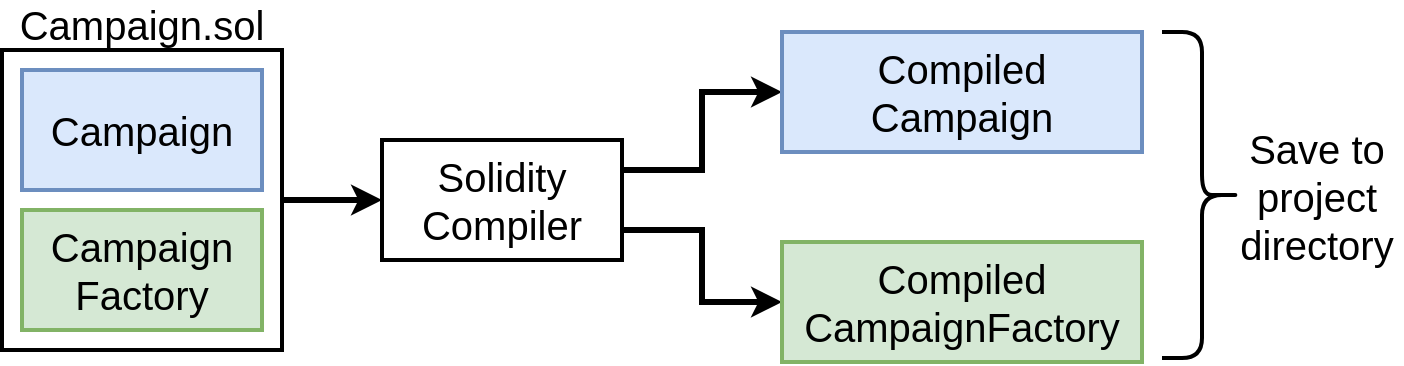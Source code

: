 <mxfile>
    <diagram id="f76729de-001d-8c63-fc0a-69625fa18731" name="00 - tests">
        <mxGraphModel dx="810" dy="459" grid="1" gridSize="10" guides="1" tooltips="1" connect="1" arrows="1" fold="1" page="1" pageScale="1" pageWidth="1100" pageHeight="850" background="#ffffff" math="0" shadow="0">
            <root>
                <mxCell id="0"/>
                <mxCell id="1" parent="0"/>
                <mxCell id="13" style="edgeStyle=orthogonalEdgeStyle;rounded=0;html=1;exitX=1;exitY=0.5;startArrow=none;startFill=0;endArrow=classic;endFill=1;jettySize=auto;orthogonalLoop=1;strokeColor=#000000;strokeWidth=3;fontSize=20;fontColor=#000000;" parent="1" source="2" target="8" edge="1">
                    <mxGeometry relative="1" as="geometry"/>
                </mxCell>
                <mxCell id="2" value="" style="rounded=0;whiteSpace=wrap;html=1;shadow=0;labelBackgroundColor=none;strokeColor=#000000;strokeWidth=2;fillColor=#ffffff;fontSize=30;fontColor=#000000;align=center;" parent="1" vertex="1">
                    <mxGeometry x="260" y="222" width="140" height="150" as="geometry"/>
                </mxCell>
                <mxCell id="3" value="Campaign.sol" style="text;html=1;strokeColor=none;fillColor=none;align=center;verticalAlign=middle;whiteSpace=wrap;rounded=0;shadow=0;labelBackgroundColor=none;fontSize=20;fontColor=#000000;" parent="1" vertex="1">
                    <mxGeometry x="310" y="199" width="40" height="20" as="geometry"/>
                </mxCell>
                <mxCell id="4" style="edgeStyle=orthogonalEdgeStyle;rounded=0;html=1;exitX=0.25;exitY=1;entryX=0.25;entryY=1;startArrow=none;startFill=0;endArrow=classic;endFill=1;jettySize=auto;orthogonalLoop=1;strokeColor=#000000;strokeWidth=3;fontSize=30;fontColor=#000000;" parent="1" source="3" target="3" edge="1">
                    <mxGeometry relative="1" as="geometry"/>
                </mxCell>
                <mxCell id="5" value="Campaign" style="rounded=0;whiteSpace=wrap;html=1;shadow=0;labelBackgroundColor=none;strokeColor=#6c8ebf;strokeWidth=2;fillColor=#dae8fc;fontSize=20;fontColor=#000000;align=center;" parent="1" vertex="1">
                    <mxGeometry x="270" y="232" width="120" height="60" as="geometry"/>
                </mxCell>
                <mxCell id="6" value="Campaign Factory" style="rounded=0;whiteSpace=wrap;html=1;shadow=0;labelBackgroundColor=none;strokeColor=#82b366;strokeWidth=2;fillColor=#d5e8d4;fontSize=20;fontColor=#000000;align=center;" parent="1" vertex="1">
                    <mxGeometry x="270" y="302" width="120" height="60" as="geometry"/>
                </mxCell>
                <mxCell id="11" style="edgeStyle=orthogonalEdgeStyle;rounded=0;html=1;exitX=1;exitY=0.25;startArrow=none;startFill=0;endArrow=classic;endFill=1;jettySize=auto;orthogonalLoop=1;strokeColor=#000000;strokeWidth=3;fontSize=20;fontColor=#000000;" parent="1" source="8" target="9" edge="1">
                    <mxGeometry relative="1" as="geometry"/>
                </mxCell>
                <mxCell id="12" style="edgeStyle=orthogonalEdgeStyle;rounded=0;html=1;exitX=1;exitY=0.75;entryX=0;entryY=0.5;startArrow=none;startFill=0;endArrow=classic;endFill=1;jettySize=auto;orthogonalLoop=1;strokeColor=#000000;strokeWidth=3;fontSize=20;fontColor=#000000;" parent="1" source="8" target="10" edge="1">
                    <mxGeometry relative="1" as="geometry"/>
                </mxCell>
                <mxCell id="8" value="Solidity Compiler" style="rounded=0;whiteSpace=wrap;html=1;shadow=0;labelBackgroundColor=none;strokeColor=#000000;strokeWidth=2;fillColor=#ffffff;fontSize=20;fontColor=#000000;align=center;" parent="1" vertex="1">
                    <mxGeometry x="450" y="267" width="120" height="60" as="geometry"/>
                </mxCell>
                <mxCell id="9" value="Compiled Campaign" style="rounded=0;whiteSpace=wrap;html=1;shadow=0;labelBackgroundColor=none;strokeColor=#6c8ebf;strokeWidth=2;fillColor=#dae8fc;fontSize=20;fontColor=#000000;align=center;" parent="1" vertex="1">
                    <mxGeometry x="650" y="213" width="180" height="60" as="geometry"/>
                </mxCell>
                <mxCell id="10" value="Compiled CampaignFactory" style="rounded=0;whiteSpace=wrap;html=1;shadow=0;labelBackgroundColor=none;strokeColor=#82b366;strokeWidth=2;fillColor=#d5e8d4;fontSize=20;fontColor=#000000;align=center;" parent="1" vertex="1">
                    <mxGeometry x="650" y="318" width="180" height="60" as="geometry"/>
                </mxCell>
                <mxCell id="14" value="" style="shape=curlyBracket;whiteSpace=wrap;html=1;rounded=1;shadow=0;labelBackgroundColor=none;strokeColor=#000000;strokeWidth=2;fillColor=#ffffff;fontSize=20;fontColor=#000000;align=center;rotation=180;" parent="1" vertex="1">
                    <mxGeometry x="840" y="213" width="40" height="163" as="geometry"/>
                </mxCell>
                <mxCell id="15" value="Save to project directory" style="text;html=1;strokeColor=none;fillColor=none;align=center;verticalAlign=middle;whiteSpace=wrap;rounded=0;shadow=0;labelBackgroundColor=none;fontSize=20;fontColor=#000000;" parent="1" vertex="1">
                    <mxGeometry x="875" y="285" width="85" height="20" as="geometry"/>
                </mxCell>
            </root>
        </mxGraphModel>
    </diagram>
    <diagram id="0e7f751e-1b06-6e82-0ff2-8ed66dd26723" name="01 - compile">
        <mxGraphModel dx="1060" dy="459" grid="1" gridSize="10" guides="1" tooltips="1" connect="1" arrows="1" fold="1" page="1" pageScale="1" pageWidth="1100" pageHeight="850" background="#ffffff" math="0" shadow="0">
            <root>
                <mxCell id="0"/>
                <mxCell id="1" parent="0"/>
                <mxCell id="2" value="" style="rounded=0;whiteSpace=wrap;html=1;shadow=0;labelBackgroundColor=none;strokeColor=#000000;strokeWidth=2;fillColor=#ffffff;fontSize=20;fontColor=#000000;align=center;" parent="1" vertex="1">
                    <mxGeometry x="340" y="190" width="130" height="240" as="geometry"/>
                </mxCell>
                <mxCell id="3" value="Ethereum Folder" style="text;html=1;strokeColor=none;fillColor=none;align=center;verticalAlign=middle;whiteSpace=wrap;rounded=0;shadow=0;labelBackgroundColor=none;fontSize=20;fontColor=#000000;" parent="1" vertex="1">
                    <mxGeometry x="318" y="167" width="175" height="20" as="geometry"/>
                </mxCell>
                <mxCell id="5" value="build" style="rounded=0;whiteSpace=wrap;html=1;shadow=0;labelBackgroundColor=none;strokeColor=#6c8ebf;strokeWidth=2;fillColor=#dae8fc;fontSize=20;fontColor=#000000;align=center;" parent="1" vertex="1">
                    <mxGeometry x="355" y="210" width="100" height="60" as="geometry"/>
                </mxCell>
                <mxCell id="6" value="contracts" style="rounded=0;whiteSpace=wrap;html=1;shadow=0;labelBackgroundColor=none;strokeColor=#6c8ebf;strokeWidth=2;fillColor=#dae8fc;fontSize=20;fontColor=#000000;align=center;" parent="1" vertex="1">
                    <mxGeometry x="355" y="290" width="100" height="60" as="geometry"/>
                </mxCell>
                <mxCell id="7" value="compile.js" style="text;html=1;strokeColor=none;fillColor=none;align=center;verticalAlign=middle;whiteSpace=wrap;rounded=0;shadow=0;labelBackgroundColor=none;fontSize=20;fontColor=#000000;" parent="1" vertex="1">
                    <mxGeometry x="385" y="370" width="40" height="20" as="geometry"/>
                </mxCell>
                <mxCell id="8" value="Read 'Campaign.sol' from the 'contracts' folder" style="rounded=0;whiteSpace=wrap;html=1;shadow=0;labelBackgroundColor=none;strokeColor=#000000;strokeWidth=2;fillColor=#ffffff;fontSize=14;fontColor=#000000;align=center;" parent="1" vertex="1">
                    <mxGeometry x="630" y="250" width="310" height="40" as="geometry"/>
                </mxCell>
                <mxCell id="9" value="" style="endArrow=classic;html=1;strokeColor=#000000;strokeWidth=3;fontSize=14;fontColor=#000000;" parent="1" edge="1">
                    <mxGeometry width="50" height="50" relative="1" as="geometry">
                        <mxPoint x="610" y="200" as="sourcePoint"/>
                        <mxPoint x="610" y="430" as="targetPoint"/>
                    </mxGeometry>
                </mxCell>
                <mxCell id="10" value="Time" style="text;html=1;strokeColor=none;fillColor=none;align=center;verticalAlign=middle;whiteSpace=wrap;rounded=0;shadow=0;labelBackgroundColor=none;fontSize=14;fontColor=#000000;" parent="1" vertex="1">
                    <mxGeometry x="560" y="200" width="40" height="20" as="geometry"/>
                </mxCell>
                <mxCell id="11" value="Compile both contracts with solidity compiler" style="rounded=0;whiteSpace=wrap;html=1;shadow=0;labelBackgroundColor=none;strokeColor=#000000;strokeWidth=2;fillColor=#ffffff;fontSize=14;fontColor=#000000;align=center;" parent="1" vertex="1">
                    <mxGeometry x="630" y="300" width="310" height="40" as="geometry"/>
                </mxCell>
                <mxCell id="12" value="Write output to the 'build' directory" style="rounded=0;whiteSpace=wrap;html=1;shadow=0;labelBackgroundColor=none;strokeColor=#000000;strokeWidth=2;fillColor=#ffffff;fontSize=14;fontColor=#000000;align=center;" parent="1" vertex="1">
                    <mxGeometry x="630" y="350" width="310" height="40" as="geometry"/>
                </mxCell>
                <mxCell id="13" value="Delete entire 'build' folder" style="rounded=0;whiteSpace=wrap;html=1;shadow=0;labelBackgroundColor=none;strokeColor=#000000;strokeWidth=2;fillColor=#ffffff;fontSize=14;fontColor=#000000;align=center;" parent="1" vertex="1">
                    <mxGeometry x="630" y="200" width="310" height="40" as="geometry"/>
                </mxCell>
            </root>
        </mxGraphModel>
    </diagram>
    <diagram id="3cdad592-046e-fa68-e6a5-7a889213a298" name="02 - mock">
        <mxGraphModel dx="1060" dy="459" grid="1" gridSize="10" guides="1" tooltips="1" connect="1" arrows="1" fold="1" page="1" pageScale="1" pageWidth="1100" pageHeight="850" background="#ffffff" math="0" shadow="0">
            <root>
                <mxCell id="0"/>
                <mxCell id="1" parent="0"/>
                <mxCell id="2" value="" style="strokeWidth=1;shadow=0;dashed=0;align=center;html=1;shape=mxgraph.mockup.containers.browserWindow;rSize=0;fillColor=#ffffff;strokeColor=#666666;mainText=,;recursiveResize=0;rounded=0;labelBackgroundColor=none;fontSize=20;fontColor=#000000;" parent="1" vertex="1">
                    <mxGeometry x="125" y="90" width="850" height="510" as="geometry"/>
                </mxCell>
                <mxCell id="3" value="Page 1" style="strokeWidth=1;shadow=0;dashed=0;align=center;html=1;shape=mxgraph.mockup.containers.anchor;fontSize=17;fontColor=#666666;align=left;" parent="2" vertex="1">
                    <mxGeometry x="60" y="12" width="110" height="26" as="geometry"/>
                </mxCell>
                <mxCell id="4" value="https://www.crowdcoin.com/" style="strokeWidth=1;shadow=0;dashed=0;align=center;html=1;shape=mxgraph.mockup.containers.anchor;rSize=0;fontSize=17;fontColor=#666666;align=left;" parent="2" vertex="1">
                    <mxGeometry x="130" y="60" width="250" height="26" as="geometry"/>
                </mxCell>
                <mxCell id="5" value="" style="rounded=0;whiteSpace=wrap;html=1;shadow=0;labelBackgroundColor=none;strokeColor=#000000;strokeWidth=2;fillColor=#ffffff;fontSize=14;fontColor=#000000;align=center;" parent="2" vertex="1">
                    <mxGeometry x="50" y="130" width="760" height="60" as="geometry"/>
                </mxCell>
                <mxCell id="6" value="CrowdCoin" style="rounded=0;whiteSpace=wrap;html=1;shadow=0;labelBackgroundColor=none;strokeColor=#000000;strokeWidth=2;fillColor=#ffffff;fontSize=20;fontColor=#000000;align=center;" parent="2" vertex="1">
                    <mxGeometry x="50" y="130" width="120" height="60" as="geometry"/>
                </mxCell>
                <mxCell id="7" value="+" style="rounded=0;whiteSpace=wrap;html=1;shadow=0;labelBackgroundColor=none;strokeColor=#000000;strokeWidth=2;fillColor=#ffffff;fontSize=20;fontColor=#000000;align=center;" parent="2" vertex="1">
                    <mxGeometry x="740" y="130" width="70" height="60" as="geometry"/>
                </mxCell>
                <mxCell id="8" value="Campaigns" style="rounded=0;whiteSpace=wrap;html=1;shadow=0;labelBackgroundColor=none;strokeColor=#000000;strokeWidth=2;fillColor=#ffffff;fontSize=20;fontColor=#000000;align=center;" parent="2" vertex="1">
                    <mxGeometry x="630" y="130" width="115" height="60" as="geometry"/>
                </mxCell>
                <mxCell id="9" value="" style="rounded=0;whiteSpace=wrap;html=1;shadow=0;labelBackgroundColor=none;strokeColor=#000000;strokeWidth=2;fillColor=#ffffff;fontSize=14;fontColor=#000000;align=center;" parent="2" vertex="1">
                    <mxGeometry x="60" y="255" width="500" height="60" as="geometry"/>
                </mxCell>
                <mxCell id="10" value="Open Campaigns" style="text;html=1;strokeColor=none;fillColor=none;align=center;verticalAlign=middle;whiteSpace=wrap;rounded=0;shadow=0;labelBackgroundColor=none;fontSize=20;fontColor=#000000;fontStyle=1" parent="2" vertex="1">
                    <mxGeometry x="50" y="220" width="190" height="20" as="geometry"/>
                </mxCell>
                <mxCell id="21" value="&lt;span&gt;0x320AF40703106c196eFA39fF86564A94a4B6628c&lt;/span&gt;" style="text;html=1;strokeColor=none;fillColor=none;align=center;verticalAlign=middle;whiteSpace=wrap;rounded=0;shadow=0;labelBackgroundColor=none;fontSize=20;fontColor=#000000;" parent="2" vertex="1">
                    <mxGeometry x="70" y="265" width="460" height="20" as="geometry"/>
                </mxCell>
                <mxCell id="24" value="" style="rounded=0;whiteSpace=wrap;html=1;shadow=0;labelBackgroundColor=none;strokeColor=#000000;strokeWidth=2;fillColor=#ffffff;fontSize=14;fontColor=#000000;align=center;" parent="2" vertex="1">
                    <mxGeometry x="60" y="335" width="500" height="60" as="geometry"/>
                </mxCell>
                <mxCell id="25" value="&lt;span&gt;0xbb6d6f4f875D30b13a134570529125e00B437B65&lt;/span&gt;&lt;br&gt;" style="text;html=1;strokeColor=none;fillColor=none;align=center;verticalAlign=middle;whiteSpace=wrap;rounded=0;shadow=0;labelBackgroundColor=none;fontSize=20;fontColor=#000000;" parent="2" vertex="1">
                    <mxGeometry x="70" y="345" width="460" height="20" as="geometry"/>
                </mxCell>
                <mxCell id="26" value="&lt;span&gt;View Campaign&lt;/span&gt;" style="text;html=1;strokeColor=none;fillColor=none;align=center;verticalAlign=middle;whiteSpace=wrap;rounded=0;shadow=0;labelBackgroundColor=none;fontSize=20;fontColor=#000000;fontStyle=1" parent="2" vertex="1">
                    <mxGeometry x="65" y="368" width="155" height="20" as="geometry"/>
                </mxCell>
                <mxCell id="20" value="Create Campaign" style="rounded=0;whiteSpace=wrap;html=1;shadow=0;labelBackgroundColor=none;strokeColor=#000000;strokeWidth=2;fillColor=#ffffff;fontSize=20;fontColor=#000000;align=center;" parent="2" vertex="1">
                    <mxGeometry x="600" y="265" width="175" height="60" as="geometry"/>
                </mxCell>
                <mxCell id="23" value="&lt;span&gt;View Campaign&lt;/span&gt;" style="text;html=1;strokeColor=none;fillColor=none;align=center;verticalAlign=middle;whiteSpace=wrap;rounded=0;shadow=0;labelBackgroundColor=none;fontSize=20;fontColor=#000000;fontStyle=1" parent="1" vertex="1">
                    <mxGeometry x="190" y="378" width="155" height="20" as="geometry"/>
                </mxCell>
            </root>
        </mxGraphModel>
    </diagram>
    <diagram id="8a1472ad-4462-045b-14df-e4fc78f33def" name="03 - create">
        <mxGraphModel dx="1060" dy="459" grid="1" gridSize="10" guides="1" tooltips="1" connect="1" arrows="1" fold="1" page="1" pageScale="1" pageWidth="1100" pageHeight="850" background="#ffffff" math="0" shadow="0">
            <root>
                <mxCell id="0"/>
                <mxCell id="1" parent="0"/>
                <mxCell id="2" value="" style="strokeWidth=1;shadow=0;dashed=0;align=center;html=1;shape=mxgraph.mockup.containers.browserWindow;rSize=0;fillColor=#ffffff;strokeColor=#666666;mainText=,;recursiveResize=0;rounded=0;labelBackgroundColor=none;fontSize=20;fontColor=#000000;" parent="1" vertex="1">
                    <mxGeometry x="125" y="90" width="850" height="510" as="geometry"/>
                </mxCell>
                <mxCell id="3" value="Page 1" style="strokeWidth=1;shadow=0;dashed=0;align=center;html=1;shape=mxgraph.mockup.containers.anchor;fontSize=17;fontColor=#666666;align=left;" parent="2" vertex="1">
                    <mxGeometry x="60" y="12" width="110" height="26" as="geometry"/>
                </mxCell>
                <mxCell id="4" value="https://www.draw.io" style="strokeWidth=1;shadow=0;dashed=0;align=center;html=1;shape=mxgraph.mockup.containers.anchor;rSize=0;fontSize=17;fontColor=#666666;align=left;" parent="2" vertex="1">
                    <mxGeometry x="130" y="60" width="250" height="26" as="geometry"/>
                </mxCell>
                <mxCell id="5" value="" style="rounded=0;whiteSpace=wrap;html=1;shadow=0;labelBackgroundColor=none;strokeColor=#000000;strokeWidth=2;fillColor=#ffffff;fontSize=14;fontColor=#000000;align=center;" parent="2" vertex="1">
                    <mxGeometry x="50" y="130" width="760" height="60" as="geometry"/>
                </mxCell>
                <mxCell id="6" value="CrowdCoin" style="rounded=0;whiteSpace=wrap;html=1;shadow=0;labelBackgroundColor=none;strokeColor=#000000;strokeWidth=2;fillColor=#ffffff;fontSize=20;fontColor=#000000;align=center;" parent="2" vertex="1">
                    <mxGeometry x="50" y="130" width="120" height="60" as="geometry"/>
                </mxCell>
                <mxCell id="7" value="+" style="rounded=0;whiteSpace=wrap;html=1;shadow=0;labelBackgroundColor=none;strokeColor=#000000;strokeWidth=2;fillColor=#ffffff;fontSize=20;fontColor=#000000;align=center;" parent="2" vertex="1">
                    <mxGeometry x="740" y="130" width="70" height="60" as="geometry"/>
                </mxCell>
                <mxCell id="8" value="Campaigns" style="rounded=0;whiteSpace=wrap;html=1;shadow=0;labelBackgroundColor=none;strokeColor=#000000;strokeWidth=2;fillColor=#ffffff;fontSize=20;fontColor=#000000;align=center;" parent="2" vertex="1">
                    <mxGeometry x="630" y="130" width="115" height="60" as="geometry"/>
                </mxCell>
                <mxCell id="10" value="Create a Campaign" style="text;html=1;strokeColor=none;fillColor=none;align=center;verticalAlign=middle;whiteSpace=wrap;rounded=0;shadow=0;labelBackgroundColor=none;fontSize=20;fontColor=#000000;fontStyle=1" parent="2" vertex="1">
                    <mxGeometry x="50" y="220" width="190" height="20" as="geometry"/>
                </mxCell>
                <mxCell id="17" value="Minimum Contribution (wei)" style="text;html=1;strokeColor=none;fillColor=none;align=center;verticalAlign=middle;whiteSpace=wrap;rounded=0;shadow=0;labelBackgroundColor=none;fontSize=20;fontColor=#000000;" parent="2" vertex="1">
                    <mxGeometry x="50" y="265" width="290" height="20" as="geometry"/>
                </mxCell>
                <mxCell id="18" value="&lt;div style=&quot;text-align: right&quot;&gt;&lt;span style=&quot;font-size: 14px&quot;&gt;100&lt;/span&gt;&lt;/div&gt;" style="rounded=0;whiteSpace=wrap;html=1;shadow=0;labelBackgroundColor=none;strokeColor=#000000;strokeWidth=2;fillColor=#ffffff;fontSize=20;fontColor=#000000;align=right;" parent="2" vertex="1">
                    <mxGeometry x="75" y="290" width="175" height="30" as="geometry"/>
                </mxCell>
                <mxCell id="15" value="Create" style="rounded=0;whiteSpace=wrap;html=1;shadow=0;labelBackgroundColor=none;strokeColor=#6c8ebf;strokeWidth=2;fillColor=#dae8fc;fontSize=20;fontColor=#000000;align=center;" parent="2" vertex="1">
                    <mxGeometry x="75" y="335" width="145" height="45" as="geometry"/>
                </mxCell>
            </root>
        </mxGraphModel>
    </diagram>
    <diagram name="04 - detail" id="abfab580-1c9c-3492-4d95-11f1fbf9ebb0">
        <mxGraphModel dx="1247" dy="540" grid="1" gridSize="10" guides="1" tooltips="1" connect="1" arrows="1" fold="1" page="1" pageScale="1" pageWidth="1100" pageHeight="850" background="#ffffff" math="0" shadow="0">
            <root>
                <mxCell id="0"/>
                <mxCell id="1" parent="0"/>
                <mxCell id="2" value="" style="strokeWidth=1;shadow=0;dashed=0;align=center;html=1;shape=mxgraph.mockup.containers.browserWindow;rSize=0;fillColor=#ffffff;strokeColor=#666666;mainText=,;recursiveResize=0;rounded=0;labelBackgroundColor=none;fontSize=20;fontColor=#000000;" parent="1" vertex="1">
                    <mxGeometry x="125" y="90" width="850" height="510" as="geometry"/>
                </mxCell>
                <mxCell id="3" value="Page 1" style="strokeWidth=1;shadow=0;dashed=0;align=center;html=1;shape=mxgraph.mockup.containers.anchor;fontSize=17;fontColor=#666666;align=left;" parent="2" vertex="1">
                    <mxGeometry x="60" y="12" width="110" height="26" as="geometry"/>
                </mxCell>
                <mxCell id="4" value="https://www.draw.io" style="strokeWidth=1;shadow=0;dashed=0;align=center;html=1;shape=mxgraph.mockup.containers.anchor;rSize=0;fontSize=17;fontColor=#666666;align=left;" parent="2" vertex="1">
                    <mxGeometry x="130" y="60" width="250" height="26" as="geometry"/>
                </mxCell>
                <mxCell id="5" value="" style="rounded=0;whiteSpace=wrap;html=1;shadow=0;labelBackgroundColor=none;strokeColor=#000000;strokeWidth=2;fillColor=#ffffff;fontSize=14;fontColor=#000000;align=center;" parent="2" vertex="1">
                    <mxGeometry x="50" y="130" width="760" height="60" as="geometry"/>
                </mxCell>
                <mxCell id="6" value="CrowdCoin" style="rounded=0;whiteSpace=wrap;html=1;shadow=0;labelBackgroundColor=none;strokeColor=#000000;strokeWidth=2;fillColor=#ffffff;fontSize=20;fontColor=#000000;align=center;" parent="2" vertex="1">
                    <mxGeometry x="50" y="130" width="120" height="60" as="geometry"/>
                </mxCell>
                <mxCell id="7" value="+" style="rounded=0;whiteSpace=wrap;html=1;shadow=0;labelBackgroundColor=none;strokeColor=#000000;strokeWidth=2;fillColor=#ffffff;fontSize=20;fontColor=#000000;align=center;" parent="2" vertex="1">
                    <mxGeometry x="740" y="130" width="70" height="60" as="geometry"/>
                </mxCell>
                <mxCell id="8" value="Campaigns" style="rounded=0;whiteSpace=wrap;html=1;shadow=0;labelBackgroundColor=none;strokeColor=#000000;strokeWidth=2;fillColor=#ffffff;fontSize=20;fontColor=#000000;align=center;" parent="2" vertex="1">
                    <mxGeometry x="630" y="130" width="115" height="60" as="geometry"/>
                </mxCell>
                <mxCell id="9" value="Campaign Details" style="text;html=1;strokeColor=none;fillColor=none;align=center;verticalAlign=middle;whiteSpace=wrap;rounded=0;shadow=0;labelBackgroundColor=none;fontSize=20;fontColor=#000000;fontStyle=1" parent="2" vertex="1">
                    <mxGeometry x="50" y="220" width="190" height="20" as="geometry"/>
                </mxCell>
                <mxCell id="12" value="View Requests" style="rounded=0;whiteSpace=wrap;html=1;shadow=0;labelBackgroundColor=none;strokeColor=#6c8ebf;strokeWidth=2;fillColor=#dae8fc;fontSize=20;fontColor=#000000;align=center;" parent="2" vertex="1">
                    <mxGeometry x="58" y="450" width="145" height="45" as="geometry"/>
                </mxCell>
                <mxCell id="13" value="Contribute to this campaign!" style="text;html=1;strokeColor=none;fillColor=none;align=center;verticalAlign=middle;whiteSpace=wrap;rounded=0;shadow=0;labelBackgroundColor=none;fontSize=20;fontColor=#000000;" parent="2" vertex="1">
                    <mxGeometry x="535" y="245" width="265" height="20" as="geometry"/>
                </mxCell>
                <mxCell id="14" value="Contribute!" style="rounded=0;whiteSpace=wrap;html=1;shadow=0;labelBackgroundColor=none;strokeColor=#6c8ebf;strokeWidth=2;fillColor=#dae8fc;fontSize=20;fontColor=#000000;align=center;" parent="2" vertex="1">
                    <mxGeometry x="543" y="320" width="145" height="45" as="geometry"/>
                </mxCell>
                <mxCell id="15" value="&lt;div style=&quot;text-align: right&quot;&gt;&lt;span style=&quot;font-size: 14px&quot;&gt;100&lt;/span&gt;&lt;/div&gt;" style="rounded=0;whiteSpace=wrap;html=1;shadow=0;labelBackgroundColor=none;strokeColor=#000000;strokeWidth=2;fillColor=#ffffff;fontSize=20;fontColor=#000000;align=right;" parent="2" vertex="1">
                    <mxGeometry x="543" y="275" width="175" height="30" as="geometry"/>
                </mxCell>
                <mxCell id="16" value="" style="rounded=0;whiteSpace=wrap;html=1;shadow=0;labelBackgroundColor=none;strokeColor=#000000;strokeWidth=2;fillColor=#ffffff;fontSize=20;fontColor=#000000;align=right;" parent="2" vertex="1">
                    <mxGeometry x="60" y="250" width="180" height="80" as="geometry"/>
                </mxCell>
                <mxCell id="20" value="12.1" style="text;html=1;strokeColor=none;fillColor=none;align=center;verticalAlign=middle;whiteSpace=wrap;rounded=0;shadow=0;labelBackgroundColor=none;fontSize=20;fontColor=#000000;" parent="2" vertex="1">
                    <mxGeometry x="70" y="265" width="40" height="20" as="geometry"/>
                </mxCell>
                <mxCell id="21" value="Campaign Balance" style="text;html=1;strokeColor=none;fillColor=none;align=left;verticalAlign=middle;whiteSpace=wrap;rounded=0;shadow=0;labelBackgroundColor=none;fontSize=16;fontColor=#000000;" parent="2" vertex="1">
                    <mxGeometry x="70" y="300" width="180" height="20" as="geometry"/>
                </mxCell>
                <mxCell id="23" value="" style="rounded=0;whiteSpace=wrap;html=1;shadow=0;labelBackgroundColor=none;strokeColor=#000000;strokeWidth=2;fillColor=#ffffff;fontSize=20;fontColor=#000000;align=right;" parent="2" vertex="1">
                    <mxGeometry x="255" y="250" width="180" height="80" as="geometry"/>
                </mxCell>
                <mxCell id="24" value="100" style="text;html=1;strokeColor=none;fillColor=none;align=center;verticalAlign=middle;whiteSpace=wrap;rounded=0;shadow=0;labelBackgroundColor=none;fontSize=20;fontColor=#000000;" parent="2" vertex="1">
                    <mxGeometry x="265" y="265" width="40" height="20" as="geometry"/>
                </mxCell>
                <mxCell id="25" value="Minimum Contribution" style="text;html=1;strokeColor=none;fillColor=none;align=left;verticalAlign=middle;whiteSpace=wrap;rounded=0;shadow=0;labelBackgroundColor=none;fontSize=16;fontColor=#000000;" parent="2" vertex="1">
                    <mxGeometry x="265" y="300" width="180" height="20" as="geometry"/>
                </mxCell>
                <mxCell id="26" value="" style="rounded=0;whiteSpace=wrap;html=1;shadow=0;labelBackgroundColor=none;strokeColor=#000000;strokeWidth=2;fillColor=#ffffff;fontSize=20;fontColor=#000000;align=right;" parent="2" vertex="1">
                    <mxGeometry x="60" y="350" width="180" height="80" as="geometry"/>
                </mxCell>
                <mxCell id="27" value="3" style="text;html=1;strokeColor=none;fillColor=none;align=center;verticalAlign=middle;whiteSpace=wrap;rounded=0;shadow=0;labelBackgroundColor=none;fontSize=20;fontColor=#000000;" parent="2" vertex="1">
                    <mxGeometry x="70" y="365" width="40" height="20" as="geometry"/>
                </mxCell>
                <mxCell id="28" value="Requests" style="text;html=1;strokeColor=none;fillColor=none;align=left;verticalAlign=middle;whiteSpace=wrap;rounded=0;shadow=0;labelBackgroundColor=none;fontSize=16;fontColor=#000000;" parent="2" vertex="1">
                    <mxGeometry x="70" y="400" width="180" height="20" as="geometry"/>
                </mxCell>
                <mxCell id="29" value="" style="rounded=0;whiteSpace=wrap;html=1;shadow=0;labelBackgroundColor=none;strokeColor=#000000;strokeWidth=2;fillColor=#ffffff;fontSize=20;fontColor=#000000;align=right;" parent="2" vertex="1">
                    <mxGeometry x="255" y="350" width="180" height="80" as="geometry"/>
                </mxCell>
                <mxCell id="30" value="300" style="text;html=1;strokeColor=none;fillColor=none;align=center;verticalAlign=middle;whiteSpace=wrap;rounded=0;shadow=0;labelBackgroundColor=none;fontSize=20;fontColor=#000000;" parent="2" vertex="1">
                    <mxGeometry x="265" y="365" width="40" height="20" as="geometry"/>
                </mxCell>
                <mxCell id="31" value="Contributors" style="text;html=1;strokeColor=none;fillColor=none;align=left;verticalAlign=middle;whiteSpace=wrap;rounded=0;shadow=0;labelBackgroundColor=none;fontSize=16;fontColor=#000000;" parent="2" vertex="1">
                    <mxGeometry x="265" y="400" width="180" height="20" as="geometry"/>
                </mxCell>
            </root>
        </mxGraphModel>
    </diagram>
    <diagram name="05 - reqs" id="b3ff3f43-59ab-3862-3447-23c6b669e040">
        <mxGraphModel dx="1060" dy="459" grid="1" gridSize="10" guides="1" tooltips="1" connect="1" arrows="1" fold="1" page="1" pageScale="1" pageWidth="1100" pageHeight="850" background="#ffffff" math="0" shadow="0">
            <root>
                <mxCell id="0"/>
                <mxCell id="1" parent="0"/>
                <mxCell id="2" value="" style="strokeWidth=1;shadow=0;dashed=0;align=center;html=1;shape=mxgraph.mockup.containers.browserWindow;rSize=0;fillColor=#ffffff;strokeColor=#666666;mainText=,;recursiveResize=0;rounded=0;labelBackgroundColor=none;fontSize=20;fontColor=#000000;" parent="1" vertex="1">
                    <mxGeometry x="125" y="90" width="850" height="510" as="geometry"/>
                </mxCell>
                <mxCell id="3" value="Page 1" style="strokeWidth=1;shadow=0;dashed=0;align=center;html=1;shape=mxgraph.mockup.containers.anchor;fontSize=17;fontColor=#666666;align=left;" parent="2" vertex="1">
                    <mxGeometry x="60" y="12" width="110" height="26" as="geometry"/>
                </mxCell>
                <mxCell id="4" value="https://www.draw.io" style="strokeWidth=1;shadow=0;dashed=0;align=center;html=1;shape=mxgraph.mockup.containers.anchor;rSize=0;fontSize=17;fontColor=#666666;align=left;" parent="2" vertex="1">
                    <mxGeometry x="130" y="60" width="250" height="26" as="geometry"/>
                </mxCell>
                <mxCell id="5" value="" style="rounded=0;whiteSpace=wrap;html=1;shadow=0;labelBackgroundColor=none;strokeColor=#000000;strokeWidth=2;fillColor=#ffffff;fontSize=14;fontColor=#000000;align=center;" parent="2" vertex="1">
                    <mxGeometry x="50" y="130" width="760" height="60" as="geometry"/>
                </mxCell>
                <mxCell id="6" value="CrowdCoin" style="rounded=0;whiteSpace=wrap;html=1;shadow=0;labelBackgroundColor=none;strokeColor=#000000;strokeWidth=2;fillColor=#ffffff;fontSize=20;fontColor=#000000;align=center;" parent="2" vertex="1">
                    <mxGeometry x="50" y="130" width="120" height="60" as="geometry"/>
                </mxCell>
                <mxCell id="7" value="+" style="rounded=0;whiteSpace=wrap;html=1;shadow=0;labelBackgroundColor=none;strokeColor=#000000;strokeWidth=2;fillColor=#ffffff;fontSize=20;fontColor=#000000;align=center;" parent="2" vertex="1">
                    <mxGeometry x="740" y="130" width="70" height="60" as="geometry"/>
                </mxCell>
                <mxCell id="8" value="Campaigns" style="rounded=0;whiteSpace=wrap;html=1;shadow=0;labelBackgroundColor=none;strokeColor=#000000;strokeWidth=2;fillColor=#ffffff;fontSize=20;fontColor=#000000;align=center;" parent="2" vertex="1">
                    <mxGeometry x="630" y="130" width="115" height="60" as="geometry"/>
                </mxCell>
                <mxCell id="9" value="Pending Requests" style="text;html=1;strokeColor=none;fillColor=none;align=center;verticalAlign=middle;whiteSpace=wrap;rounded=0;shadow=0;labelBackgroundColor=none;fontSize=20;fontColor=#000000;fontStyle=1" parent="2" vertex="1">
                    <mxGeometry x="50" y="220" width="190" height="20" as="geometry"/>
                </mxCell>
                <mxCell id="26" value="" style="rounded=0;whiteSpace=wrap;html=1;shadow=0;labelBackgroundColor=none;strokeColor=#666666;strokeWidth=2;fillColor=#f5f5f5;fontSize=16;fontColor=#000000;align=left;fontStyle=1;gradientColor=#b3b3b3;" parent="2" vertex="1">
                    <mxGeometry x="60" y="271" width="670" height="45" as="geometry"/>
                </mxCell>
                <mxCell id="27" value="ID" style="rounded=0;whiteSpace=wrap;html=1;shadow=0;labelBackgroundColor=none;strokeColor=#666666;strokeWidth=2;fillColor=#f5f5f5;fontSize=16;fontColor=#000000;align=center;fontStyle=1;gradientColor=#b3b3b3;" parent="2" vertex="1">
                    <mxGeometry x="60" y="271" width="50" height="45" as="geometry"/>
                </mxCell>
                <mxCell id="28" value="Description" style="rounded=0;whiteSpace=wrap;html=1;shadow=0;labelBackgroundColor=none;strokeColor=#666666;strokeWidth=2;fillColor=#f5f5f5;fontSize=16;fontColor=#000000;align=center;fontStyle=1;gradientColor=#b3b3b3;" parent="2" vertex="1">
                    <mxGeometry x="110" y="271" width="130" height="45" as="geometry"/>
                </mxCell>
                <mxCell id="29" value="Amount" style="rounded=0;whiteSpace=wrap;html=1;shadow=0;labelBackgroundColor=none;strokeColor=#666666;strokeWidth=2;fillColor=#f5f5f5;fontSize=16;fontColor=#000000;align=center;fontStyle=1;gradientColor=#b3b3b3;" parent="2" vertex="1">
                    <mxGeometry x="240" y="271" width="100" height="45" as="geometry"/>
                </mxCell>
                <mxCell id="30" value="Recipient" style="rounded=0;whiteSpace=wrap;html=1;shadow=0;labelBackgroundColor=none;strokeColor=#666666;strokeWidth=2;fillColor=#f5f5f5;fontSize=16;fontColor=#000000;align=center;fontStyle=1;gradientColor=#b3b3b3;" parent="2" vertex="1">
                    <mxGeometry x="340" y="271" width="100" height="45" as="geometry"/>
                </mxCell>
                <mxCell id="31" value="Approval Count" style="rounded=0;whiteSpace=wrap;html=1;shadow=0;labelBackgroundColor=none;strokeColor=#666666;strokeWidth=2;fillColor=#f5f5f5;fontSize=16;fontColor=#000000;align=center;fontStyle=1;gradientColor=#b3b3b3;" parent="2" vertex="1">
                    <mxGeometry x="440" y="271" width="100" height="45" as="geometry"/>
                </mxCell>
                <mxCell id="32" value="Approve" style="rounded=0;whiteSpace=wrap;html=1;shadow=0;labelBackgroundColor=none;strokeColor=#666666;strokeWidth=2;fillColor=#f5f5f5;fontSize=16;fontColor=#000000;align=center;fontStyle=1;gradientColor=#b3b3b3;" parent="2" vertex="1">
                    <mxGeometry x="540" y="271" width="100" height="45" as="geometry"/>
                </mxCell>
                <mxCell id="33" value="Finalize" style="rounded=0;whiteSpace=wrap;html=1;shadow=0;labelBackgroundColor=none;strokeColor=#666666;strokeWidth=2;fillColor=#f5f5f5;fontSize=16;fontColor=#000000;align=center;fontStyle=1;gradientColor=#b3b3b3;" parent="2" vertex="1">
                    <mxGeometry x="638" y="271" width="100" height="45" as="geometry"/>
                </mxCell>
                <mxCell id="34" value="" style="rounded=0;whiteSpace=wrap;html=1;shadow=0;labelBackgroundColor=none;strokeColor=#000000;strokeWidth=2;fillColor=#ffffff;fontSize=16;fontColor=#000000;align=left;" parent="2" vertex="1">
                    <mxGeometry x="60" y="316" width="670" height="45" as="geometry"/>
                </mxCell>
                <mxCell id="35" value="1" style="rounded=0;whiteSpace=wrap;html=1;shadow=0;labelBackgroundColor=none;strokeColor=#000000;strokeWidth=2;fillColor=#ffffff;fontSize=16;fontColor=#000000;align=center;" parent="2" vertex="1">
                    <mxGeometry x="60" y="316" width="50" height="45" as="geometry"/>
                </mxCell>
                <mxCell id="36" value="Buy Batteries" style="rounded=0;whiteSpace=wrap;html=1;shadow=0;labelBackgroundColor=none;strokeColor=#000000;strokeWidth=2;fillColor=#ffffff;fontSize=16;fontColor=#000000;align=center;" parent="2" vertex="1">
                    <mxGeometry x="110" y="316" width="130" height="45" as="geometry"/>
                </mxCell>
                <mxCell id="37" value="1" style="rounded=0;whiteSpace=wrap;html=1;shadow=0;labelBackgroundColor=none;strokeColor=#000000;strokeWidth=2;fillColor=#ffffff;fontSize=16;fontColor=#000000;align=center;" parent="2" vertex="1">
                    <mxGeometry x="240" y="316" width="100" height="45" as="geometry"/>
                </mxCell>
                <mxCell id="38" value="0x65ace" style="rounded=0;whiteSpace=wrap;html=1;shadow=0;labelBackgroundColor=none;strokeColor=#000000;strokeWidth=2;fillColor=#ffffff;fontSize=16;fontColor=#000000;align=center;" parent="2" vertex="1">
                    <mxGeometry x="340" y="316" width="100" height="45" as="geometry"/>
                </mxCell>
                <mxCell id="39" value="120/300" style="rounded=0;whiteSpace=wrap;html=1;shadow=0;labelBackgroundColor=none;strokeColor=#000000;strokeWidth=2;fillColor=#ffffff;fontSize=16;fontColor=#000000;align=center;" parent="2" vertex="1">
                    <mxGeometry x="440" y="316" width="100" height="45" as="geometry"/>
                </mxCell>
                <mxCell id="40" value="Approve" style="rounded=0;whiteSpace=wrap;html=1;shadow=0;labelBackgroundColor=none;strokeColor=#82b366;strokeWidth=2;fillColor=#d5e8d4;fontSize=16;fontColor=#000000;align=center;" parent="2" vertex="1">
                    <mxGeometry x="540" y="316" width="100" height="45" as="geometry"/>
                </mxCell>
                <mxCell id="41" value="Finalize" style="rounded=0;whiteSpace=wrap;html=1;shadow=0;labelBackgroundColor=none;strokeColor=#b85450;strokeWidth=2;fillColor=#f8cecc;fontSize=16;fontColor=#000000;align=center;" parent="2" vertex="1">
                    <mxGeometry x="638" y="316" width="100" height="45" as="geometry"/>
                </mxCell>
                <mxCell id="42" value="Found 1 Request" style="text;html=1;strokeColor=none;fillColor=none;align=center;verticalAlign=middle;whiteSpace=wrap;rounded=0;shadow=0;labelBackgroundColor=none;fontSize=16;fontColor=#000000;" parent="2" vertex="1">
                    <mxGeometry x="65" y="380" width="125" height="20" as="geometry"/>
                </mxCell>
                <mxCell id="43" value="Add Request" style="rounded=0;whiteSpace=wrap;html=1;shadow=0;labelBackgroundColor=none;strokeColor=#6c8ebf;strokeWidth=2;fillColor=#dae8fc;fontSize=16;fontColor=#000000;align=center;" parent="2" vertex="1">
                    <mxGeometry x="620" y="220" width="120" height="40" as="geometry"/>
                </mxCell>
            </root>
        </mxGraphModel>
    </diagram>
    <diagram name="06 - create" id="40d15e0b-778a-6dee-274f-a5e7a1e7afc0">
        <mxGraphModel dx="1247" dy="540" grid="1" gridSize="10" guides="1" tooltips="1" connect="1" arrows="1" fold="1" page="1" pageScale="1" pageWidth="1100" pageHeight="850" background="#ffffff" math="0" shadow="0">
            <root>
                <mxCell id="0"/>
                <mxCell id="1" parent="0"/>
                <mxCell id="2" value="" style="strokeWidth=1;shadow=0;dashed=0;align=center;html=1;shape=mxgraph.mockup.containers.browserWindow;rSize=0;fillColor=#ffffff;strokeColor=#666666;mainText=,;recursiveResize=0;rounded=0;labelBackgroundColor=none;fontSize=20;fontColor=#000000;" parent="1" vertex="1">
                    <mxGeometry x="125" y="90" width="850" height="510" as="geometry"/>
                </mxCell>
                <mxCell id="3" value="Page 1" style="strokeWidth=1;shadow=0;dashed=0;align=center;html=1;shape=mxgraph.mockup.containers.anchor;fontSize=17;fontColor=#666666;align=left;" parent="2" vertex="1">
                    <mxGeometry x="60" y="12" width="110" height="26" as="geometry"/>
                </mxCell>
                <mxCell id="4" value="https://www.draw.io" style="strokeWidth=1;shadow=0;dashed=0;align=center;html=1;shape=mxgraph.mockup.containers.anchor;rSize=0;fontSize=17;fontColor=#666666;align=left;" parent="2" vertex="1">
                    <mxGeometry x="130" y="60" width="250" height="26" as="geometry"/>
                </mxCell>
                <mxCell id="5" value="" style="rounded=0;whiteSpace=wrap;html=1;shadow=0;labelBackgroundColor=none;strokeColor=#000000;strokeWidth=2;fillColor=#ffffff;fontSize=14;fontColor=#000000;align=center;" parent="2" vertex="1">
                    <mxGeometry x="50" y="130" width="760" height="60" as="geometry"/>
                </mxCell>
                <mxCell id="6" value="CrowdCoin" style="rounded=0;whiteSpace=wrap;html=1;shadow=0;labelBackgroundColor=none;strokeColor=#000000;strokeWidth=2;fillColor=#ffffff;fontSize=20;fontColor=#000000;align=center;" parent="2" vertex="1">
                    <mxGeometry x="50" y="130" width="120" height="60" as="geometry"/>
                </mxCell>
                <mxCell id="7" value="+" style="rounded=0;whiteSpace=wrap;html=1;shadow=0;labelBackgroundColor=none;strokeColor=#000000;strokeWidth=2;fillColor=#ffffff;fontSize=20;fontColor=#000000;align=center;" parent="2" vertex="1">
                    <mxGeometry x="740" y="130" width="70" height="60" as="geometry"/>
                </mxCell>
                <mxCell id="8" value="Campaigns" style="rounded=0;whiteSpace=wrap;html=1;shadow=0;labelBackgroundColor=none;strokeColor=#000000;strokeWidth=2;fillColor=#ffffff;fontSize=20;fontColor=#000000;align=center;" parent="2" vertex="1">
                    <mxGeometry x="630" y="130" width="115" height="60" as="geometry"/>
                </mxCell>
                <mxCell id="9" value="Create a Request" style="text;html=1;strokeColor=none;fillColor=none;align=center;verticalAlign=middle;whiteSpace=wrap;rounded=0;shadow=0;labelBackgroundColor=none;fontSize=20;fontColor=#000000;fontStyle=1" parent="2" vertex="1">
                    <mxGeometry x="50" y="205" width="190" height="20" as="geometry"/>
                </mxCell>
                <mxCell id="10" value="Description" style="text;html=1;strokeColor=none;fillColor=none;align=left;verticalAlign=middle;whiteSpace=wrap;rounded=0;shadow=0;labelBackgroundColor=none;fontSize=20;fontColor=#000000;" parent="2" vertex="1">
                    <mxGeometry x="75" y="235" width="290" height="20" as="geometry"/>
                </mxCell>
                <mxCell id="11" value="&lt;div style=&quot;text-align: right&quot;&gt;&lt;span style=&quot;font-size: 14px&quot;&gt;Buy Cases&lt;/span&gt;&lt;/div&gt;" style="rounded=0;whiteSpace=wrap;html=1;shadow=0;labelBackgroundColor=none;strokeColor=#000000;strokeWidth=2;fillColor=#ffffff;fontSize=20;fontColor=#000000;align=right;" parent="2" vertex="1">
                    <mxGeometry x="75" y="260" width="175" height="30" as="geometry"/>
                </mxCell>
                <mxCell id="12" value="Create" style="rounded=0;whiteSpace=wrap;html=1;shadow=0;labelBackgroundColor=none;strokeColor=#6c8ebf;strokeWidth=2;fillColor=#dae8fc;fontSize=20;fontColor=#000000;align=center;" parent="2" vertex="1">
                    <mxGeometry x="75" y="440" width="145" height="45" as="geometry"/>
                </mxCell>
                <mxCell id="13" value="Amount in Either" style="text;html=1;strokeColor=none;fillColor=none;align=left;verticalAlign=middle;whiteSpace=wrap;rounded=0;shadow=0;labelBackgroundColor=none;fontSize=20;fontColor=#000000;" parent="2" vertex="1">
                    <mxGeometry x="75" y="305" width="290" height="20" as="geometry"/>
                </mxCell>
                <mxCell id="14" value="&lt;div style=&quot;text-align: right&quot;&gt;&lt;span style=&quot;font-size: 14px&quot;&gt;100&lt;/span&gt;&lt;/div&gt;" style="rounded=0;whiteSpace=wrap;html=1;shadow=0;labelBackgroundColor=none;strokeColor=#000000;strokeWidth=2;fillColor=#ffffff;fontSize=20;fontColor=#000000;align=right;" parent="2" vertex="1">
                    <mxGeometry x="75" y="330" width="175" height="30" as="geometry"/>
                </mxCell>
                <mxCell id="15" value="Recipient" style="text;html=1;strokeColor=none;fillColor=none;align=left;verticalAlign=middle;whiteSpace=wrap;rounded=0;shadow=0;labelBackgroundColor=none;fontSize=20;fontColor=#000000;" parent="2" vertex="1">
                    <mxGeometry x="75" y="370" width="290" height="20" as="geometry"/>
                </mxCell>
                <mxCell id="16" value="&lt;div style=&quot;text-align: right&quot;&gt;&lt;span style=&quot;font-size: 14px&quot;&gt;0x782576a987be&lt;/span&gt;&lt;/div&gt;" style="rounded=0;whiteSpace=wrap;html=1;shadow=0;labelBackgroundColor=none;strokeColor=#000000;strokeWidth=2;fillColor=#ffffff;fontSize=20;fontColor=#000000;align=right;" parent="2" vertex="1">
                    <mxGeometry x="75" y="395" width="175" height="30" as="geometry"/>
                </mxCell>
            </root>
        </mxGraphModel>
    </diagram>
    <diagram id="a157522c-423f-c627-c88a-7e6ce97d0776" name="07 - routes">
        <mxGraphModel dx="1060" dy="459" grid="1" gridSize="10" guides="1" tooltips="1" connect="1" arrows="1" fold="1" page="1" pageScale="1" pageWidth="1100" pageHeight="850" background="#ffffff" math="0" shadow="0">
            <root>
                <mxCell id="0"/>
                <mxCell id="1" parent="0"/>
                <mxCell id="2" value="Routing" style="rounded=0;whiteSpace=wrap;html=1;shadow=0;labelBackgroundColor=none;strokeColor=#6c8ebf;strokeWidth=2;fillColor=#dae8fc;fontSize=20;fontColor=#000000;align=center;" parent="1" vertex="1">
                    <mxGeometry x="200" y="120" width="620" height="40" as="geometry"/>
                </mxCell>
                <mxCell id="3" value="Path" style="rounded=0;whiteSpace=wrap;html=1;shadow=0;labelBackgroundColor=none;strokeColor=#82b366;strokeWidth=2;fillColor=#d5e8d4;fontSize=20;fontColor=#000000;align=center;" parent="1" vertex="1">
                    <mxGeometry x="200" y="160" width="330" height="40" as="geometry"/>
                </mxCell>
                <mxCell id="4" value="We should show..." style="rounded=0;whiteSpace=wrap;html=1;shadow=0;labelBackgroundColor=none;strokeColor=#82b366;strokeWidth=2;fillColor=#d5e8d4;fontSize=20;fontColor=#000000;align=center;" parent="1" vertex="1">
                    <mxGeometry x="530" y="160" width="290" height="40" as="geometry"/>
                </mxCell>
                <mxCell id="5" value="/" style="rounded=0;whiteSpace=wrap;html=1;shadow=0;labelBackgroundColor=none;strokeColor=#000000;strokeWidth=2;fillColor=#ffffff;fontSize=20;fontColor=#000000;align=center;" parent="1" vertex="1">
                    <mxGeometry x="200" y="200" width="330" height="50" as="geometry"/>
                </mxCell>
                <mxCell id="6" value="List of Campaigns" style="rounded=0;whiteSpace=wrap;html=1;shadow=0;labelBackgroundColor=none;strokeColor=#000000;strokeWidth=2;fillColor=#ffffff;fontSize=20;fontColor=#000000;align=center;" parent="1" vertex="1">
                    <mxGeometry x="530" y="200" width="290" height="50" as="geometry"/>
                </mxCell>
                <mxCell id="7" value="/campaigns/new" style="rounded=0;whiteSpace=wrap;html=1;shadow=0;labelBackgroundColor=none;strokeColor=#000000;strokeWidth=2;fillColor=#ffffff;fontSize=20;fontColor=#000000;align=center;" parent="1" vertex="1">
                    <mxGeometry x="200" y="250" width="330" height="50" as="geometry"/>
                </mxCell>
                <mxCell id="8" value="Form to make a campaign" style="rounded=0;whiteSpace=wrap;html=1;shadow=0;labelBackgroundColor=none;strokeColor=#000000;strokeWidth=2;fillColor=#ffffff;fontSize=20;fontColor=#000000;align=center;" parent="1" vertex="1">
                    <mxGeometry x="530" y="250" width="290" height="50" as="geometry"/>
                </mxCell>
                <mxCell id="9" value="/campaigns/0x123aec" style="rounded=0;whiteSpace=wrap;html=1;shadow=0;labelBackgroundColor=none;strokeColor=#000000;strokeWidth=2;fillColor=#ffffff;fontSize=20;fontColor=#000000;align=center;" parent="1" vertex="1">
                    <mxGeometry x="200" y="300" width="330" height="50" as="geometry"/>
                </mxCell>
                <mxCell id="10" value="Campaign details for campaign at address 0x8147" style="rounded=0;whiteSpace=wrap;html=1;shadow=0;labelBackgroundColor=none;strokeColor=#000000;strokeWidth=2;fillColor=#ffffff;fontSize=20;fontColor=#000000;align=center;" parent="1" vertex="1">
                    <mxGeometry x="530" y="300" width="290" height="50" as="geometry"/>
                </mxCell>
                <mxCell id="11" value="/campaigns/0x8147/requests" style="rounded=0;whiteSpace=wrap;html=1;shadow=0;labelBackgroundColor=none;strokeColor=#000000;strokeWidth=2;fillColor=#ffffff;fontSize=20;fontColor=#000000;align=center;" parent="1" vertex="1">
                    <mxGeometry x="200" y="350" width="330" height="50" as="geometry"/>
                </mxCell>
                <mxCell id="12" value="Requests for campaign at address 0x8147" style="rounded=0;whiteSpace=wrap;html=1;shadow=0;labelBackgroundColor=none;strokeColor=#000000;strokeWidth=2;fillColor=#ffffff;fontSize=20;fontColor=#000000;align=center;" parent="1" vertex="1">
                    <mxGeometry x="530" y="350" width="290" height="50" as="geometry"/>
                </mxCell>
                <mxCell id="13" value="/campaigns/0x8147/requests/new" style="rounded=0;whiteSpace=wrap;html=1;shadow=0;labelBackgroundColor=none;strokeColor=#000000;strokeWidth=2;fillColor=#ffffff;fontSize=20;fontColor=#000000;align=center;" parent="1" vertex="1">
                    <mxGeometry x="200" y="400" width="330" height="50" as="geometry"/>
                </mxCell>
                <mxCell id="14" value="Form to create a request for campaign at address 0x8147" style="rounded=0;whiteSpace=wrap;html=1;shadow=0;labelBackgroundColor=none;strokeColor=#000000;strokeWidth=2;fillColor=#ffffff;fontSize=20;fontColor=#000000;align=center;" parent="1" vertex="1">
                    <mxGeometry x="530" y="400" width="290" height="50" as="geometry"/>
                </mxCell>
            </root>
        </mxGraphModel>
    </diagram>
    <diagram id="e2543589-2c00-59b8-bc73-6557c075b476" name="08 - cra">
        <mxGraphModel dx="1060" dy="459" grid="1" gridSize="10" guides="1" tooltips="1" connect="1" arrows="1" fold="1" page="1" pageScale="1" pageWidth="1100" pageHeight="850" background="#ffffff" math="0" shadow="0">
            <root>
                <mxCell id="0"/>
                <mxCell id="1" parent="0"/>
                <mxCell id="4" style="edgeStyle=orthogonalEdgeStyle;rounded=0;html=1;exitX=1;exitY=0.5;startArrow=none;startFill=0;endArrow=classic;endFill=1;jettySize=auto;orthogonalLoop=1;strokeColor=#000000;strokeWidth=3;fontSize=20;fontColor=#000000;" parent="1" source="2" target="3" edge="1">
                    <mxGeometry relative="1" as="geometry"/>
                </mxCell>
                <mxCell id="2" value="create-react-app" style="rounded=0;whiteSpace=wrap;html=1;shadow=0;labelBackgroundColor=none;strokeColor=#000000;strokeWidth=2;fillColor=#ffffff;fontSize=20;fontColor=#000000;align=center;" parent="1" vertex="1">
                    <mxGeometry x="330" y="160" width="180" height="60" as="geometry"/>
                </mxCell>
                <mxCell id="3" value="Build a simple React application" style="rounded=0;whiteSpace=wrap;html=1;shadow=0;labelBackgroundColor=none;strokeColor=#000000;strokeWidth=2;fillColor=#ffffff;fontSize=20;fontColor=#000000;align=center;" parent="1" vertex="1">
                    <mxGeometry x="590" y="160" width="180" height="60" as="geometry"/>
                </mxCell>
                <mxCell id="5" value="By default, doesn't include anything for navigation, data loading, etc, etc, etc" style="text;html=1;strokeColor=none;fillColor=none;align=center;verticalAlign=middle;whiteSpace=wrap;rounded=0;shadow=0;labelBackgroundColor=none;fontSize=20;fontColor=#000000;fontStyle=2" parent="1" vertex="1">
                    <mxGeometry x="408" y="230" width="285" height="120" as="geometry"/>
                </mxCell>
            </root>
        </mxGraphModel>
    </diagram>
    <diagram id="c0e37b14-762e-1719-6ae2-105b0391530e" name="09 - next">
        <mxGraphModel dx="1060" dy="459" grid="1" gridSize="10" guides="1" tooltips="1" connect="1" arrows="1" fold="1" page="1" pageScale="1" pageWidth="1100" pageHeight="850" background="#ffffff" math="0" shadow="0">
            <root>
                <mxCell id="0"/>
                <mxCell id="1" parent="0"/>
                <mxCell id="3" value="Next.js" style="text;html=1;strokeColor=none;fillColor=none;align=center;verticalAlign=middle;whiteSpace=wrap;rounded=0;shadow=0;labelBackgroundColor=none;fontSize=30;fontColor=#000000;fontStyle=1" parent="1" vertex="1">
                    <mxGeometry x="495" y="160" width="110" height="40" as="geometry"/>
                </mxCell>
                <mxCell id="4" value="Wraps up React + associated tools into one package" style="rounded=0;whiteSpace=wrap;html=1;shadow=0;labelBackgroundColor=none;strokeColor=#000000;strokeWidth=2;fillColor=#ffffff;fontSize=20;fontColor=#000000;align=center;" parent="1" vertex="1">
                    <mxGeometry x="309" y="220" width="482" height="50" as="geometry"/>
                </mxCell>
                <mxCell id="5" value="Lots of fancy features included out of the box" style="rounded=0;whiteSpace=wrap;html=1;shadow=0;labelBackgroundColor=none;strokeColor=#000000;strokeWidth=2;fillColor=#ffffff;fontSize=20;fontColor=#000000;align=center;" parent="1" vertex="1">
                    <mxGeometry x="309" y="280" width="482" height="80" as="geometry"/>
                </mxCell>
                <mxCell id="6" value="Routing&lt;br&gt;Server side rendering&lt;br&gt;Hot module reload" style="text;html=1;strokeColor=none;fillColor=none;align=center;verticalAlign=middle;whiteSpace=wrap;rounded=0;shadow=0;labelBackgroundColor=none;fontSize=20;fontColor=#000000;fontStyle=2" parent="1" vertex="1">
                    <mxGeometry x="800" y="310" width="200" height="20" as="geometry"/>
                </mxCell>
                <mxCell id="7" value="Makes it really, really easy to use React to make a multi-page application" style="rounded=0;whiteSpace=wrap;html=1;shadow=0;labelBackgroundColor=none;strokeColor=#000000;strokeWidth=2;fillColor=#ffffff;fontSize=20;fontColor=#000000;align=center;" parent="1" vertex="1">
                    <mxGeometry x="309" y="370" width="482" height="50" as="geometry"/>
                </mxCell>
            </root>
        </mxGraphModel>
    </diagram>
    <diagram id="c4669941-aa05-f095-c644-2ad949d44024" name="10 - next">
        <mxGraphModel dx="1060" dy="459" grid="1" gridSize="10" guides="1" tooltips="1" connect="1" arrows="1" fold="1" page="1" pageScale="1" pageWidth="1100" pageHeight="850" background="#ffffff" math="0" shadow="0">
            <root>
                <mxCell id="0"/>
                <mxCell id="1" parent="0"/>
                <mxCell id="2" value="" style="rounded=0;whiteSpace=wrap;html=1;shadow=0;labelBackgroundColor=none;strokeColor=#000000;strokeWidth=2;fillColor=#ffffff;fontSize=20;fontColor=#000000;align=center;" parent="1" vertex="1">
                    <mxGeometry x="295" y="170" width="155" height="270" as="geometry"/>
                </mxCell>
                <mxCell id="3" value="Project Directory" style="text;html=1;strokeColor=none;fillColor=none;align=center;verticalAlign=middle;whiteSpace=wrap;rounded=0;shadow=0;labelBackgroundColor=none;fontSize=20;fontColor=#000000;" parent="1" vertex="1">
                    <mxGeometry x="268" y="140" width="210" height="20" as="geometry"/>
                </mxCell>
                <mxCell id="6" style="edgeStyle=orthogonalEdgeStyle;rounded=0;html=1;exitX=1;exitY=0.5;startArrow=none;startFill=0;endArrow=classic;endFill=1;jettySize=auto;orthogonalLoop=1;strokeColor=#000000;strokeWidth=3;fontSize=20;fontColor=#000000;" parent="1" source="4" target="5" edge="1">
                    <mxGeometry relative="1" as="geometry"/>
                </mxCell>
                <mxCell id="4" value=".next" style="rounded=0;whiteSpace=wrap;html=1;shadow=0;labelBackgroundColor=none;strokeColor=#6c8ebf;strokeWidth=2;fillColor=#dae8fc;fontSize=20;fontColor=#000000;align=center;" parent="1" vertex="1">
                    <mxGeometry x="313" y="180" width="120" height="60" as="geometry"/>
                </mxCell>
                <mxCell id="5" value="Where the magic happens" style="text;html=1;strokeColor=none;fillColor=none;align=center;verticalAlign=middle;whiteSpace=wrap;rounded=0;shadow=0;labelBackgroundColor=none;fontSize=20;fontColor=#000000;" parent="1" vertex="1">
                    <mxGeometry x="510" y="190" width="170" height="40" as="geometry"/>
                </mxCell>
                <mxCell id="9" style="edgeStyle=orthogonalEdgeStyle;rounded=0;html=1;exitX=1;exitY=0.5;entryX=0;entryY=0.5;startArrow=none;startFill=0;endArrow=classic;endFill=1;jettySize=auto;orthogonalLoop=1;strokeColor=#000000;strokeWidth=3;fontSize=20;fontColor=#000000;" parent="1" source="7" target="8" edge="1">
                    <mxGeometry relative="1" as="geometry"/>
                </mxCell>
                <mxCell id="7" value="pages" style="rounded=0;whiteSpace=wrap;html=1;shadow=0;labelBackgroundColor=none;strokeColor=#6c8ebf;strokeWidth=2;fillColor=#dae8fc;fontSize=20;fontColor=#000000;align=center;" parent="1" vertex="1">
                    <mxGeometry x="313" y="260" width="120" height="60" as="geometry"/>
                </mxCell>
                <mxCell id="8" value="React components that get turned into a visitable webpage" style="text;html=1;strokeColor=none;fillColor=none;align=center;verticalAlign=middle;whiteSpace=wrap;rounded=0;shadow=0;labelBackgroundColor=none;fontSize=20;fontColor=#000000;" parent="1" vertex="1">
                    <mxGeometry x="520" y="270" width="280" height="40" as="geometry"/>
                </mxCell>
            </root>
        </mxGraphModel>
    </diagram>
    <diagram name="11 - routing" id="0db44a24-5a3e-a245-19cc-21f1e9aec39c">
        <mxGraphModel dx="1060" dy="459" grid="1" gridSize="10" guides="1" tooltips="1" connect="1" arrows="1" fold="1" page="1" pageScale="1" pageWidth="1100" pageHeight="850" background="#ffffff" math="0" shadow="0">
            <root>
                <mxCell id="0"/>
                <mxCell id="1" parent="0"/>
                <mxCell id="2" value="" style="rounded=0;whiteSpace=wrap;html=1;shadow=0;labelBackgroundColor=none;strokeColor=#000000;strokeWidth=2;fillColor=#ffffff;fontSize=20;fontColor=#000000;align=center;" parent="1" vertex="1">
                    <mxGeometry x="200" y="180" width="235" height="270" as="geometry"/>
                </mxCell>
                <mxCell id="3" value="Project Directory" style="text;html=1;strokeColor=none;fillColor=none;align=center;verticalAlign=middle;whiteSpace=wrap;rounded=0;shadow=0;labelBackgroundColor=none;fontSize=20;fontColor=#000000;" parent="1" vertex="1">
                    <mxGeometry x="213" y="150" width="210" height="20" as="geometry"/>
                </mxCell>
                <mxCell id="5" value=".next" style="rounded=0;whiteSpace=wrap;html=1;shadow=0;labelBackgroundColor=none;strokeColor=#6c8ebf;strokeWidth=2;fillColor=#dae8fc;fontSize=20;fontColor=#000000;align=center;" parent="1" vertex="1">
                    <mxGeometry x="218" y="190" width="197" height="60" as="geometry"/>
                </mxCell>
                <mxCell id="8" value="pages" style="rounded=0;whiteSpace=wrap;html=1;shadow=0;labelBackgroundColor=none;strokeColor=#6c8ebf;strokeWidth=2;fillColor=#dae8fc;fontSize=20;fontColor=#000000;align=center;" parent="1" vertex="1">
                    <mxGeometry x="218" y="270" width="197" height="60" as="geometry"/>
                </mxCell>
                <mxCell id="10" value="show.js" style="rounded=0;whiteSpace=wrap;html=1;shadow=0;labelBackgroundColor=none;strokeColor=#000000;strokeWidth=2;fillColor=#ffffff;fontSize=20;fontColor=#000000;align=center;" parent="1" vertex="1">
                    <mxGeometry x="265" y="330" width="150" height="40" as="geometry"/>
                </mxCell>
                <mxCell id="11" value="newcampaign.js" style="rounded=0;whiteSpace=wrap;html=1;shadow=0;labelBackgroundColor=none;strokeColor=#000000;strokeWidth=2;fillColor=#ffffff;fontSize=20;fontColor=#000000;align=center;" parent="1" vertex="1">
                    <mxGeometry x="265" y="370" width="150" height="40" as="geometry"/>
                </mxCell>
                <mxCell id="12" value="" style="shape=curlyBracket;whiteSpace=wrap;html=1;rounded=1;shadow=0;labelBackgroundColor=none;strokeColor=#000000;strokeWidth=2;fillColor=#ffffff;fontSize=20;fontColor=#000000;align=center;rotation=180;" parent="1" vertex="1">
                    <mxGeometry x="421" y="330" width="63" height="80" as="geometry"/>
                </mxCell>
                <mxCell id="14" style="edgeStyle=orthogonalEdgeStyle;rounded=0;html=1;exitX=1;exitY=0.5;startArrow=none;startFill=0;endArrow=classic;endFill=1;jettySize=auto;orthogonalLoop=1;strokeColor=#000000;strokeWidth=3;fontSize=20;fontColor=#000000;" parent="1" source="13" edge="1">
                    <mxGeometry relative="1" as="geometry">
                        <mxPoint x="645" y="370" as="targetPoint"/>
                    </mxGeometry>
                </mxCell>
                <mxCell id="13" value="React components" style="text;html=1;strokeColor=none;fillColor=none;align=left;verticalAlign=middle;whiteSpace=wrap;rounded=0;shadow=0;labelBackgroundColor=none;fontSize=20;fontColor=#000000;" parent="1" vertex="1">
                    <mxGeometry x="485" y="360" width="110" height="20" as="geometry"/>
                </mxCell>
                <mxCell id="15" value="crowdcoin.com/&lt;b&gt;show&lt;/b&gt;" style="rounded=0;whiteSpace=wrap;html=1;shadow=0;labelBackgroundColor=none;strokeColor=#000000;strokeWidth=2;fillColor=#ffffff;fontSize=20;fontColor=#000000;align=center;" parent="1" vertex="1">
                    <mxGeometry x="661" y="329" width="309" height="40" as="geometry"/>
                </mxCell>
                <mxCell id="16" value="crowdcoin.com/&lt;b&gt;newcampaign&lt;/b&gt;" style="rounded=0;whiteSpace=wrap;html=1;shadow=0;labelBackgroundColor=none;strokeColor=#000000;strokeWidth=2;fillColor=#ffffff;fontSize=20;fontColor=#000000;align=center;" parent="1" vertex="1">
                    <mxGeometry x="661" y="369" width="309" height="40" as="geometry"/>
                </mxCell>
            </root>
        </mxGraphModel>
    </diagram>
    <diagram name="12 - files" id="3b6254d5-69dc-ef9d-3626-b126b72ae20e">
        <mxGraphModel dx="1060" dy="459" grid="1" gridSize="10" guides="1" tooltips="1" connect="1" arrows="1" fold="1" page="1" pageScale="1" pageWidth="1100" pageHeight="850" background="#ffffff" math="0" shadow="0">
            <root>
                <mxCell id="0"/>
                <mxCell id="1" parent="0"/>
                <mxCell id="2" value="" style="rounded=0;whiteSpace=wrap;html=1;shadow=0;labelBackgroundColor=none;strokeColor=#000000;strokeWidth=2;fillColor=#ffffff;fontSize=20;fontColor=#000000;align=center;" parent="1" vertex="1">
                    <mxGeometry x="200" y="180" width="235" height="270" as="geometry"/>
                </mxCell>
                <mxCell id="3" value="Project Directory" style="text;html=1;strokeColor=none;fillColor=none;align=center;verticalAlign=middle;whiteSpace=wrap;rounded=0;shadow=0;labelBackgroundColor=none;fontSize=20;fontColor=#000000;" parent="1" vertex="1">
                    <mxGeometry x="213" y="150" width="210" height="20" as="geometry"/>
                </mxCell>
                <mxCell id="5" value="pages" style="rounded=0;whiteSpace=wrap;html=1;shadow=0;labelBackgroundColor=none;strokeColor=#6c8ebf;strokeWidth=2;fillColor=#dae8fc;fontSize=20;fontColor=#000000;align=center;" parent="1" vertex="1">
                    <mxGeometry x="218" y="200" width="197" height="60" as="geometry"/>
                </mxCell>
                <mxCell id="13" style="edgeStyle=orthogonalEdgeStyle;rounded=0;html=1;exitX=1;exitY=0.5;startArrow=none;startFill=0;endArrow=classic;endFill=1;jettySize=auto;orthogonalLoop=1;strokeColor=#000000;strokeWidth=3;fontSize=20;fontColor=#000000;" parent="1" source="6" edge="1">
                    <mxGeometry relative="1" as="geometry">
                        <mxPoint x="510" y="280" as="targetPoint"/>
                    </mxGeometry>
                </mxCell>
                <mxCell id="6" value="index.js" style="rounded=0;whiteSpace=wrap;html=1;shadow=0;labelBackgroundColor=none;strokeColor=#000000;strokeWidth=2;fillColor=#ffffff;fontSize=20;fontColor=#000000;align=center;" parent="1" vertex="1">
                    <mxGeometry x="265" y="260" width="150" height="40" as="geometry"/>
                </mxCell>
                <mxCell id="14" value="Show list of campaigns" style="text;html=1;strokeColor=none;fillColor=none;align=center;verticalAlign=middle;whiteSpace=wrap;rounded=0;shadow=0;labelBackgroundColor=none;fontSize=20;fontColor=#000000;" parent="1" vertex="1">
                    <mxGeometry x="510" y="250" width="130" height="60" as="geometry"/>
                </mxCell>
            </root>
        </mxGraphModel>
    </diagram>
    <diagram name="13 - todo" id="9f1f8730-1dc0-5e3f-b06c-a00aa8d0e13e">
        <mxGraphModel dx="1060" dy="459" grid="1" gridSize="10" guides="1" tooltips="1" connect="1" arrows="1" fold="1" page="1" pageScale="1" pageWidth="1100" pageHeight="850" background="#ffffff" math="0" shadow="0">
            <root>
                <mxCell id="0"/>
                <mxCell id="1" parent="0"/>
                <mxCell id="8" value="To-do's for the Campaign List Page" style="text;html=1;strokeColor=none;fillColor=none;align=center;verticalAlign=middle;whiteSpace=wrap;rounded=0;shadow=0;labelBackgroundColor=none;fontSize=24;fontColor=#000000;fontStyle=1" parent="1" vertex="1">
                    <mxGeometry x="440" y="130" width="440" height="30" as="geometry"/>
                </mxCell>
                <mxCell id="9" value="Steps" style="text;html=1;strokeColor=none;fillColor=none;align=center;verticalAlign=middle;whiteSpace=wrap;rounded=0;shadow=0;labelBackgroundColor=none;fontSize=20;fontColor=#000000;" parent="1" vertex="1">
                    <mxGeometry x="340" y="190" width="40" height="20" as="geometry"/>
                </mxCell>
                <mxCell id="10" value="" style="endArrow=classic;html=1;strokeColor=#000000;strokeWidth=3;fontSize=20;fontColor=#000000;" parent="1" edge="1">
                    <mxGeometry width="50" height="50" relative="1" as="geometry">
                        <mxPoint x="400" y="190" as="sourcePoint"/>
                        <mxPoint x="400" y="460" as="targetPoint"/>
                    </mxGeometry>
                </mxCell>
                <mxCell id="11" value="Configure web3 with a provider from metamask" style="rounded=0;whiteSpace=wrap;html=1;shadow=0;labelBackgroundColor=none;strokeColor=#000000;strokeWidth=2;fillColor=#ffffff;fontSize=20;fontColor=#000000;align=center;" parent="1" vertex="1">
                    <mxGeometry x="420" y="190" width="550" height="50" as="geometry"/>
                </mxCell>
                <mxCell id="12" value="Tell web3 that a deployed copy of the 'CampaignFactory' exists" style="rounded=0;whiteSpace=wrap;html=1;shadow=0;labelBackgroundColor=none;strokeColor=#000000;strokeWidth=2;fillColor=#ffffff;fontSize=20;fontColor=#000000;align=center;" parent="1" vertex="1">
                    <mxGeometry x="420" y="250" width="550" height="50" as="geometry"/>
                </mxCell>
                <mxCell id="13" value="Use Factory instance to retrieve a list of deployed campaigns" style="rounded=0;whiteSpace=wrap;html=1;shadow=0;labelBackgroundColor=none;strokeColor=#000000;strokeWidth=2;fillColor=#ffffff;fontSize=20;fontColor=#000000;align=center;" parent="1" vertex="1">
                    <mxGeometry x="420" y="310" width="550" height="50" as="geometry"/>
                </mxCell>
                <mxCell id="14" value="Use React to show something about each campaign" style="rounded=0;whiteSpace=wrap;html=1;shadow=0;labelBackgroundColor=none;strokeColor=#000000;strokeWidth=2;fillColor=#ffffff;fontSize=20;fontColor=#000000;align=center;" parent="1" vertex="1">
                    <mxGeometry x="420" y="370" width="550" height="50" as="geometry"/>
                </mxCell>
            </root>
        </mxGraphModel>
    </diagram>
    <diagram id="f43f492e-e195-47f3-c225-0aa91b2018af" name="17 - cra">
        <mxGraphModel dx="1060" dy="459" grid="1" gridSize="10" guides="1" tooltips="1" connect="1" arrows="1" fold="1" page="1" pageScale="1" pageWidth="1100" pageHeight="850" background="#ffffff" math="0" shadow="0">
            <root>
                <mxCell id="0"/>
                <mxCell id="1" parent="0"/>
                <mxCell id="2" value="" style="strokeWidth=1;shadow=0;dashed=0;align=center;html=1;shape=mxgraph.mockup.containers.browserWindow;rSize=0;fillColor=#ffffff;strokeColor=#666666;mainText=,;recursiveResize=0;rounded=0;labelBackgroundColor=none;fontSize=24;fontColor=#000000;" parent="1" vertex="1">
                    <mxGeometry x="555" y="243" width="350" height="230" as="geometry"/>
                </mxCell>
                <mxCell id="3" value="Page 1" style="strokeWidth=1;shadow=0;dashed=0;align=center;html=1;shape=mxgraph.mockup.containers.anchor;fontSize=17;fontColor=#666666;align=left;" parent="2" vertex="1">
                    <mxGeometry x="60" y="12" width="110" height="26" as="geometry"/>
                </mxCell>
                <mxCell id="4" value="https://www.draw.io" style="strokeWidth=1;shadow=0;dashed=0;align=center;html=1;shape=mxgraph.mockup.containers.anchor;rSize=0;fontSize=17;fontColor=#666666;align=left;" parent="2" vertex="1">
                    <mxGeometry x="130" y="60" width="250" height="26" as="geometry"/>
                </mxCell>
                <mxCell id="6" value="React App" style="rounded=0;whiteSpace=wrap;html=1;shadow=0;labelBackgroundColor=none;strokeColor=#000000;strokeWidth=2;fillColor=#ffffff;fontSize=24;fontColor=#000000;align=center;" parent="2" vertex="1">
                    <mxGeometry x="125" y="141" width="120" height="60" as="geometry"/>
                </mxCell>
                <mxCell id="7" style="edgeStyle=orthogonalEdgeStyle;rounded=0;html=1;exitX=1;exitY=0.5;startArrow=none;startFill=0;endArrow=classic;endFill=1;jettySize=auto;orthogonalLoop=1;strokeColor=#000000;strokeWidth=3;fontSize=24;fontColor=#000000;" parent="1" source="5" target="6" edge="1">
                    <mxGeometry relative="1" as="geometry"/>
                </mxCell>
                <mxCell id="5" value="Create-React-App Server" style="rounded=0;whiteSpace=wrap;html=1;shadow=0;labelBackgroundColor=none;strokeColor=#000000;strokeWidth=2;fillColor=#ffffff;fontSize=24;fontColor=#000000;align=center;" parent="1" vertex="1">
                    <mxGeometry x="270" y="370" width="190" height="88" as="geometry"/>
                </mxCell>
            </root>
        </mxGraphModel>
    </diagram>
    <diagram id="24ec845a-c160-3eb2-23af-99a7c99d595b" name="14 - ssr">
        <mxGraphModel dx="1060" dy="459" grid="1" gridSize="10" guides="1" tooltips="1" connect="1" arrows="1" fold="1" page="1" pageScale="1" pageWidth="1100" pageHeight="850" background="#ffffff" math="0" shadow="0">
            <root>
                <mxCell id="0"/>
                <mxCell id="1" parent="0"/>
                <mxCell id="2" value="" style="strokeWidth=1;shadow=0;dashed=0;align=center;html=1;shape=mxgraph.mockup.containers.browserWindow;rSize=0;fillColor=#ffffff;strokeColor=#666666;mainText=,;recursiveResize=0;rounded=0;labelBackgroundColor=none;fontSize=24;fontColor=#000000;" parent="1" vertex="1">
                    <mxGeometry x="570" y="279" width="340" height="261" as="geometry"/>
                </mxCell>
                <mxCell id="3" value="Page 1" style="strokeWidth=1;shadow=0;dashed=0;align=center;html=1;shape=mxgraph.mockup.containers.anchor;fontSize=17;fontColor=#666666;align=left;" parent="2" vertex="1">
                    <mxGeometry x="60" y="12" width="110" height="26" as="geometry"/>
                </mxCell>
                <mxCell id="4" value="https://www.draw.io" style="strokeWidth=1;shadow=0;dashed=0;align=center;html=1;shape=mxgraph.mockup.containers.anchor;rSize=0;fontSize=17;fontColor=#666666;align=left;" parent="2" vertex="1">
                    <mxGeometry x="130" y="60" width="250" height="26" as="geometry"/>
                </mxCell>
                <mxCell id="9" style="edgeStyle=orthogonalEdgeStyle;rounded=0;html=1;exitX=0.5;exitY=1;startArrow=none;startFill=0;endArrow=classic;endFill=1;jettySize=auto;orthogonalLoop=1;strokeColor=#000000;strokeWidth=3;fontSize=24;fontColor=#000000;" parent="1" source="5" target="8" edge="1">
                    <mxGeometry relative="1" as="geometry"/>
                </mxCell>
                <mxCell id="5" value="Next Server" style="rounded=0;whiteSpace=wrap;html=1;shadow=0;labelBackgroundColor=none;strokeColor=#000000;strokeWidth=2;fillColor=#ffffff;fontSize=24;fontColor=#000000;align=center;" parent="1" vertex="1">
                    <mxGeometry x="280" y="259" width="190" height="60" as="geometry"/>
                </mxCell>
                <mxCell id="7" style="edgeStyle=orthogonalEdgeStyle;rounded=0;html=1;exitX=0.5;exitY=1;startArrow=none;startFill=0;endArrow=classic;endFill=1;jettySize=auto;orthogonalLoop=1;strokeColor=#000000;strokeWidth=3;fontSize=24;fontColor=#000000;" parent="1" source="6" target="5" edge="1">
                    <mxGeometry relative="1" as="geometry"/>
                </mxCell>
                <mxCell id="6" value="Our Code" style="rounded=0;whiteSpace=wrap;html=1;shadow=0;labelBackgroundColor=none;strokeColor=#000000;strokeWidth=2;fillColor=#ffffff;fontSize=24;fontColor=#000000;align=center;" parent="1" vertex="1">
                    <mxGeometry x="280" y="155" width="190" height="60" as="geometry"/>
                </mxCell>
                <mxCell id="11" style="edgeStyle=orthogonalEdgeStyle;rounded=0;html=1;exitX=1;exitY=0.5;startArrow=none;startFill=0;endArrow=classic;endFill=1;jettySize=auto;orthogonalLoop=1;strokeColor=#000000;strokeWidth=3;fontSize=24;fontColor=#000000;" parent="1" source="8" edge="1">
                    <mxGeometry relative="1" as="geometry">
                        <mxPoint x="570" y="395" as="targetPoint"/>
                    </mxGeometry>
                </mxCell>
                <mxCell id="14" style="edgeStyle=orthogonalEdgeStyle;rounded=0;html=1;exitX=0.5;exitY=1;startArrow=none;startFill=0;endArrow=classic;endFill=1;jettySize=auto;orthogonalLoop=1;strokeColor=#000000;strokeWidth=3;fontSize=24;fontColor=#000000;" parent="1" source="8" target="12" edge="1">
                    <mxGeometry relative="1" as="geometry"/>
                </mxCell>
                <mxCell id="8" value="HTML Doc" style="rounded=0;whiteSpace=wrap;html=1;shadow=0;labelBackgroundColor=none;strokeColor=#000000;strokeWidth=2;fillColor=#ffffff;fontSize=24;fontColor=#000000;align=center;" parent="1" vertex="1">
                    <mxGeometry x="280" y="365" width="190" height="60" as="geometry"/>
                </mxCell>
                <mxCell id="10" value="Attempt to render React app here!" style="text;html=1;strokeColor=none;fillColor=none;align=center;verticalAlign=middle;whiteSpace=wrap;rounded=0;shadow=0;labelBackgroundColor=none;fontSize=24;fontColor=#000000;" parent="1" vertex="1">
                    <mxGeometry x="130" y="279" width="150" height="16" as="geometry"/>
                </mxCell>
                <mxCell id="15" style="edgeStyle=orthogonalEdgeStyle;rounded=0;html=1;exitX=1;exitY=0.5;entryX=-0.009;entryY=0.848;entryPerimeter=0;startArrow=none;startFill=0;endArrow=classic;endFill=1;jettySize=auto;orthogonalLoop=1;strokeColor=#000000;strokeWidth=3;fontSize=24;fontColor=#000000;" parent="1" source="12" target="2" edge="1">
                    <mxGeometry relative="1" as="geometry"/>
                </mxCell>
                <mxCell id="12" value="Our Code" style="rounded=0;whiteSpace=wrap;html=1;shadow=0;labelBackgroundColor=none;strokeColor=#000000;strokeWidth=2;fillColor=#ffffff;fontSize=24;fontColor=#000000;align=center;" parent="1" vertex="1">
                    <mxGeometry x="280" y="470" width="190" height="60" as="geometry"/>
                </mxCell>
                <mxCell id="13" value="&lt;i&gt;Later...&lt;/i&gt;" style="text;html=1;strokeColor=none;fillColor=none;align=center;verticalAlign=middle;whiteSpace=wrap;rounded=0;shadow=0;labelBackgroundColor=none;fontSize=24;fontColor=#000000;" parent="1" vertex="1">
                    <mxGeometry x="270" y="441" width="90" height="16" as="geometry"/>
                </mxCell>
            </root>
        </mxGraphModel>
    </diagram>
    <diagram name="15 - ssr" id="0d48e660-bd93-af21-2da2-8e2901cf9c6d">
        <mxGraphModel dx="1060" dy="459" grid="1" gridSize="10" guides="1" tooltips="1" connect="1" arrows="1" fold="1" page="1" pageScale="1" pageWidth="1100" pageHeight="850" background="#ffffff" math="0" shadow="0">
            <root>
                <mxCell id="0"/>
                <mxCell id="1" parent="0"/>
                <mxCell id="2" value="" style="strokeWidth=1;shadow=0;dashed=0;align=center;html=1;shape=mxgraph.mockup.containers.browserWindow;rSize=0;fillColor=#ffffff;strokeColor=#666666;mainText=,;recursiveResize=0;rounded=0;labelBackgroundColor=none;fontSize=24;fontColor=#000000;" parent="1" vertex="1">
                    <mxGeometry x="670" y="284" width="340" height="261" as="geometry"/>
                </mxCell>
                <mxCell id="3" value="Page 1" style="strokeWidth=1;shadow=0;dashed=0;align=center;html=1;shape=mxgraph.mockup.containers.anchor;fontSize=17;fontColor=#666666;align=left;" parent="2" vertex="1">
                    <mxGeometry x="60" y="12" width="110" height="26" as="geometry"/>
                </mxCell>
                <mxCell id="4" value="https://www.draw.io" style="strokeWidth=1;shadow=0;dashed=0;align=center;html=1;shape=mxgraph.mockup.containers.anchor;rSize=0;fontSize=17;fontColor=#666666;align=left;" parent="2" vertex="1">
                    <mxGeometry x="130" y="60" width="250" height="26" as="geometry"/>
                </mxCell>
                <mxCell id="5" style="edgeStyle=orthogonalEdgeStyle;rounded=0;html=1;exitX=0.5;exitY=1;startArrow=none;startFill=0;endArrow=classic;endFill=1;jettySize=auto;orthogonalLoop=1;strokeColor=#000000;strokeWidth=3;fontSize=24;fontColor=#000000;" parent="1" source="6" target="11" edge="1">
                    <mxGeometry relative="1" as="geometry"/>
                </mxCell>
                <mxCell id="17" style="edgeStyle=orthogonalEdgeStyle;rounded=0;html=1;exitX=0;exitY=0.5;entryX=1;entryY=0.5;startArrow=none;startFill=0;endArrow=classic;endFill=1;jettySize=auto;orthogonalLoop=1;strokeColor=#000000;strokeWidth=3;fontSize=24;fontColor=#000000;" parent="1" source="6" target="16" edge="1">
                    <mxGeometry relative="1" as="geometry"/>
                </mxCell>
                <mxCell id="6" value="Next Server" style="rounded=0;whiteSpace=wrap;html=1;shadow=0;labelBackgroundColor=none;strokeColor=#000000;strokeWidth=2;fillColor=#ffffff;fontSize=24;fontColor=#000000;align=center;" parent="1" vertex="1">
                    <mxGeometry x="380" y="264" width="190" height="60" as="geometry"/>
                </mxCell>
                <mxCell id="7" style="edgeStyle=orthogonalEdgeStyle;rounded=0;html=1;exitX=0.5;exitY=1;startArrow=none;startFill=0;endArrow=classic;endFill=1;jettySize=auto;orthogonalLoop=1;strokeColor=#000000;strokeWidth=3;fontSize=24;fontColor=#000000;" parent="1" source="8" target="6" edge="1">
                    <mxGeometry relative="1" as="geometry"/>
                </mxCell>
                <mxCell id="8" value="Our Code" style="rounded=0;whiteSpace=wrap;html=1;shadow=0;labelBackgroundColor=none;strokeColor=#000000;strokeWidth=2;fillColor=#ffffff;fontSize=24;fontColor=#000000;align=center;" parent="1" vertex="1">
                    <mxGeometry x="380" y="160" width="190" height="60" as="geometry"/>
                </mxCell>
                <mxCell id="9" style="edgeStyle=orthogonalEdgeStyle;rounded=0;html=1;exitX=1;exitY=0.5;startArrow=none;startFill=0;endArrow=classic;endFill=1;jettySize=auto;orthogonalLoop=1;strokeColor=#000000;strokeWidth=3;fontSize=24;fontColor=#000000;" parent="1" source="11" edge="1">
                    <mxGeometry relative="1" as="geometry">
                        <mxPoint x="670" y="400" as="targetPoint"/>
                    </mxGeometry>
                </mxCell>
                <mxCell id="10" style="edgeStyle=orthogonalEdgeStyle;rounded=0;html=1;exitX=0.5;exitY=1;startArrow=none;startFill=0;endArrow=classic;endFill=1;jettySize=auto;orthogonalLoop=1;strokeColor=#000000;strokeWidth=3;fontSize=24;fontColor=#000000;" parent="1" source="11" target="14" edge="1">
                    <mxGeometry relative="1" as="geometry"/>
                </mxCell>
                <mxCell id="11" value="HTML Doc" style="rounded=0;whiteSpace=wrap;html=1;shadow=0;labelBackgroundColor=none;strokeColor=#000000;strokeWidth=2;fillColor=#ffffff;fontSize=24;fontColor=#000000;align=center;" parent="1" vertex="1">
                    <mxGeometry x="380" y="370" width="190" height="60" as="geometry"/>
                </mxCell>
                <mxCell id="13" style="edgeStyle=orthogonalEdgeStyle;rounded=0;html=1;exitX=1;exitY=0.5;entryX=-0.009;entryY=0.848;entryPerimeter=0;startArrow=none;startFill=0;endArrow=classic;endFill=1;jettySize=auto;orthogonalLoop=1;strokeColor=#000000;strokeWidth=3;fontSize=24;fontColor=#000000;" parent="1" source="14" target="2" edge="1">
                    <mxGeometry relative="1" as="geometry"/>
                </mxCell>
                <mxCell id="14" value="Our Code" style="rounded=0;whiteSpace=wrap;html=1;shadow=0;labelBackgroundColor=none;strokeColor=#000000;strokeWidth=2;fillColor=#ffffff;fontSize=24;fontColor=#000000;align=center;" parent="1" vertex="1">
                    <mxGeometry x="380" y="475" width="190" height="60" as="geometry"/>
                </mxCell>
                <mxCell id="15" value="&lt;i&gt;Later...&lt;/i&gt;" style="text;html=1;strokeColor=none;fillColor=none;align=center;verticalAlign=middle;whiteSpace=wrap;rounded=0;shadow=0;labelBackgroundColor=none;fontSize=24;fontColor=#000000;" parent="1" vertex="1">
                    <mxGeometry x="370" y="446" width="90" height="16" as="geometry"/>
                </mxCell>
                <mxCell id="16" value="Ethereum Network" style="rounded=0;whiteSpace=wrap;html=1;shadow=0;labelBackgroundColor=none;strokeColor=#000000;strokeWidth=2;fillColor=#ffffff;fontSize=24;fontColor=#000000;align=center;" parent="1" vertex="1">
                    <mxGeometry x="110" y="264" width="190" height="60" as="geometry"/>
                </mxCell>
            </root>
        </mxGraphModel>
    </diagram>
    <diagram name="16 - layout" id="28c124d5-ac8e-eab7-4bb1-0745408c5c5a">
        <mxGraphModel dx="1060" dy="459" grid="1" gridSize="10" guides="1" tooltips="1" connect="1" arrows="1" fold="1" page="1" pageScale="1" pageWidth="1100" pageHeight="850" background="#ffffff" math="0" shadow="0">
            <root>
                <mxCell id="0"/>
                <mxCell id="1" parent="0"/>
                <mxCell id="2" value="" style="rounded=0;whiteSpace=wrap;html=1;shadow=0;labelBackgroundColor=none;strokeColor=#000000;strokeWidth=2;fillColor=#ffffff;fontSize=20;fontColor=#000000;align=center;" parent="1" vertex="1">
                    <mxGeometry x="415" y="150" width="235" height="370" as="geometry"/>
                </mxCell>
                <mxCell id="3" value="Project Directory" style="text;html=1;strokeColor=none;fillColor=none;align=center;verticalAlign=middle;whiteSpace=wrap;rounded=0;shadow=0;labelBackgroundColor=none;fontSize=20;fontColor=#000000;" parent="1" vertex="1">
                    <mxGeometry x="428" y="120" width="210" height="20" as="geometry"/>
                </mxCell>
                <mxCell id="4" value=".next" style="rounded=0;whiteSpace=wrap;html=1;shadow=0;labelBackgroundColor=none;strokeColor=#6c8ebf;strokeWidth=2;fillColor=#dae8fc;fontSize=20;fontColor=#000000;align=center;" parent="1" vertex="1">
                    <mxGeometry x="433" y="160" width="197" height="60" as="geometry"/>
                </mxCell>
                <mxCell id="5" value="pages" style="rounded=0;whiteSpace=wrap;html=1;shadow=0;labelBackgroundColor=none;strokeColor=#6c8ebf;strokeWidth=2;fillColor=#dae8fc;fontSize=20;fontColor=#000000;align=center;" parent="1" vertex="1">
                    <mxGeometry x="433" y="240" width="197" height="60" as="geometry"/>
                </mxCell>
                <mxCell id="6" value="index.js" style="rounded=0;whiteSpace=wrap;html=1;shadow=0;labelBackgroundColor=none;strokeColor=#000000;strokeWidth=2;fillColor=#ffffff;fontSize=20;fontColor=#000000;align=center;" parent="1" vertex="1">
                    <mxGeometry x="480" y="300" width="150" height="40" as="geometry"/>
                </mxCell>
                <mxCell id="13" value="components" style="rounded=0;whiteSpace=wrap;html=1;shadow=0;labelBackgroundColor=none;strokeColor=#6c8ebf;strokeWidth=2;fillColor=#dae8fc;fontSize=20;fontColor=#000000;align=center;" parent="1" vertex="1">
                    <mxGeometry x="435" y="400" width="197" height="60" as="geometry"/>
                </mxCell>
                <mxCell id="15" style="edgeStyle=orthogonalEdgeStyle;rounded=0;html=1;exitX=1;exitY=0.5;entryX=1;entryY=0.5;startArrow=none;startFill=0;endArrow=classic;endFill=1;jettySize=auto;orthogonalLoop=1;strokeColor=#000000;strokeWidth=3;fontSize=24;fontColor=#000000;" parent="1" source="14" target="6" edge="1">
                    <mxGeometry relative="1" as="geometry">
                        <Array as="points">
                            <mxPoint x="705" y="480"/>
                            <mxPoint x="705" y="320"/>
                        </Array>
                    </mxGeometry>
                </mxCell>
                <mxCell id="14" value="Layout.js" style="rounded=0;whiteSpace=wrap;html=1;shadow=0;labelBackgroundColor=none;strokeColor=#000000;strokeWidth=2;fillColor=#ffffff;fontSize=20;fontColor=#000000;align=center;" parent="1" vertex="1">
                    <mxGeometry x="482" y="460" width="150" height="40" as="geometry"/>
                </mxCell>
            </root>
        </mxGraphModel>
    </diagram>
    <diagram id="bcdbec77-c25b-fd8c-03d3-324a01586f9d" name="17 - webpack">
        <mxGraphModel dx="1060" dy="459" grid="1" gridSize="10" guides="1" tooltips="1" connect="1" arrows="1" fold="1" page="1" pageScale="1" pageWidth="1100" pageHeight="850" background="#ffffff" math="0" shadow="0">
            <root>
                <mxCell id="0"/>
                <mxCell id="1" parent="0"/>
                <mxCell id="2" value="NextJS&lt;div&gt;&lt;br&gt;&lt;/div&gt;&lt;div&gt;&lt;br&gt;&lt;/div&gt;&lt;div&gt;&lt;br&gt;&lt;/div&gt;&lt;div&gt;&lt;br&gt;&lt;/div&gt;&lt;div&gt;&lt;br&gt;&lt;/div&gt;&lt;div&gt;&lt;br&gt;&lt;/div&gt;&lt;div&gt;&lt;br&gt;&lt;/div&gt;&lt;div&gt;&lt;br&gt;&lt;/div&gt;&lt;div&gt;&lt;br&gt;&lt;/div&gt;" style="rounded=0;whiteSpace=wrap;html=1;shadow=0;labelBackgroundColor=none;strokeColor=#000000;strokeWidth=2;fillColor=#ffffff;fontSize=24;fontColor=#000000;align=center;" parent="1" vertex="1">
                    <mxGeometry x="315" y="150" width="470" height="320" as="geometry"/>
                </mxCell>
                <mxCell id="7" style="edgeStyle=orthogonalEdgeStyle;rounded=0;html=1;exitX=1;exitY=0.5;startArrow=none;startFill=0;endArrow=classic;endFill=1;jettySize=auto;orthogonalLoop=1;strokeColor=#000000;strokeWidth=3;fontSize=24;fontColor=#000000;" parent="1" source="3" target="4" edge="1">
                    <mxGeometry relative="1" as="geometry"/>
                </mxCell>
                <mxCell id="8" style="edgeStyle=orthogonalEdgeStyle;rounded=0;html=1;exitX=1;exitY=0.5;startArrow=none;startFill=0;endArrow=classic;endFill=1;jettySize=auto;orthogonalLoop=1;strokeColor=#000000;strokeWidth=3;fontSize=24;fontColor=#000000;" parent="1" source="3" target="5" edge="1">
                    <mxGeometry relative="1" as="geometry"/>
                </mxCell>
                <mxCell id="9" style="edgeStyle=orthogonalEdgeStyle;rounded=0;html=1;exitX=1;exitY=0.5;entryX=0;entryY=0.5;startArrow=none;startFill=0;endArrow=classic;endFill=1;jettySize=auto;orthogonalLoop=1;strokeColor=#000000;strokeWidth=3;fontSize=24;fontColor=#000000;" parent="1" source="3" target="6" edge="1">
                    <mxGeometry relative="1" as="geometry"/>
                </mxCell>
                <mxCell id="3" value="Webpack" style="rounded=0;whiteSpace=wrap;html=1;shadow=0;labelBackgroundColor=none;strokeColor=#6c8ebf;strokeWidth=2;fillColor=#dae8fc;fontSize=24;fontColor=#000000;align=center;" parent="1" vertex="1">
                    <mxGeometry x="330" y="280" width="120" height="60" as="geometry"/>
                </mxCell>
                <mxCell id="4" value="index.js" style="rounded=0;whiteSpace=wrap;html=1;shadow=0;labelBackgroundColor=none;strokeColor=#82b366;strokeWidth=2;fillColor=#d5e8d4;fontSize=24;fontColor=#000000;align=center;" parent="1" vertex="1">
                    <mxGeometry x="590" y="230" width="120" height="60" as="geometry"/>
                </mxCell>
                <mxCell id="5" value="web3.js" style="rounded=0;whiteSpace=wrap;html=1;shadow=0;labelBackgroundColor=none;strokeColor=#82b366;strokeWidth=2;fillColor=#d5e8d4;fontSize=24;fontColor=#000000;align=center;" parent="1" vertex="1">
                    <mxGeometry x="550" y="310" width="120" height="60" as="geometry"/>
                </mxCell>
                <mxCell id="6" value="CampaignFactory.json" style="rounded=0;whiteSpace=wrap;html=1;shadow=0;labelBackgroundColor=none;strokeColor=#82b366;strokeWidth=2;fillColor=#d5e8d4;fontSize=24;fontColor=#000000;align=center;" parent="1" vertex="1">
                    <mxGeometry x="510" y="390" width="260" height="60" as="geometry"/>
                </mxCell>
            </root>
        </mxGraphModel>
    </diagram>
    <diagram name="18 - children" id="c4ce5ca9-edc0-b089-5108-7c8508ec15d1">
        <mxGraphModel dx="1247" dy="540" grid="1" gridSize="10" guides="1" tooltips="1" connect="1" arrows="1" fold="1" page="1" pageScale="1" pageWidth="1100" pageHeight="850" background="#ffffff" math="0" shadow="0">
            <root>
                <mxCell id="0"/>
                <mxCell id="1" parent="0"/>
                <mxCell id="2" value="" style="strokeWidth=1;shadow=0;dashed=0;align=center;html=1;shape=mxgraph.mockup.containers.browserWindow;rSize=0;fillColor=#ffffff;strokeColor=#666666;mainText=,;recursiveResize=0;rounded=0;labelBackgroundColor=none;fontSize=20;fontColor=#000000;" parent="1" vertex="1">
                    <mxGeometry x="235" y="100" width="850" height="510" as="geometry"/>
                </mxCell>
                <mxCell id="21" value="" style="rounded=0;whiteSpace=wrap;html=1;shadow=0;labelBackgroundColor=none;strokeColor=#9673a6;strokeWidth=2;fillColor=#e1d5e7;fontSize=24;fontColor=#000000;align=center;" parent="2" vertex="1">
                    <mxGeometry x="45" y="200" width="765" height="220" as="geometry"/>
                </mxCell>
                <mxCell id="3" value="Page 1" style="strokeWidth=1;shadow=0;dashed=0;align=center;html=1;shape=mxgraph.mockup.containers.anchor;fontSize=17;fontColor=#666666;align=left;" parent="2" vertex="1">
                    <mxGeometry x="60" y="12" width="110" height="26" as="geometry"/>
                </mxCell>
                <mxCell id="4" value="https://www.crowdcoin.com/" style="strokeWidth=1;shadow=0;dashed=0;align=center;html=1;shape=mxgraph.mockup.containers.anchor;rSize=0;fontSize=17;fontColor=#666666;align=left;" parent="2" vertex="1">
                    <mxGeometry x="130" y="60" width="250" height="26" as="geometry"/>
                </mxCell>
                <mxCell id="5" value="" style="rounded=0;whiteSpace=wrap;html=1;shadow=0;labelBackgroundColor=none;strokeColor=#000000;strokeWidth=2;fillColor=#ffffff;fontSize=14;fontColor=#000000;align=center;" parent="2" vertex="1">
                    <mxGeometry x="50" y="130" width="760" height="60" as="geometry"/>
                </mxCell>
                <mxCell id="6" value="CrowdCoin" style="rounded=0;whiteSpace=wrap;html=1;shadow=0;labelBackgroundColor=none;strokeColor=#000000;strokeWidth=2;fillColor=#ffffff;fontSize=20;fontColor=#000000;align=center;" parent="2" vertex="1">
                    <mxGeometry x="50" y="130" width="120" height="60" as="geometry"/>
                </mxCell>
                <mxCell id="7" value="+" style="rounded=0;whiteSpace=wrap;html=1;shadow=0;labelBackgroundColor=none;strokeColor=#000000;strokeWidth=2;fillColor=#ffffff;fontSize=20;fontColor=#000000;align=center;" parent="2" vertex="1">
                    <mxGeometry x="740" y="130" width="70" height="60" as="geometry"/>
                </mxCell>
                <mxCell id="8" value="Campaigns" style="rounded=0;whiteSpace=wrap;html=1;shadow=0;labelBackgroundColor=none;strokeColor=#000000;strokeWidth=2;fillColor=#ffffff;fontSize=20;fontColor=#000000;align=center;" parent="2" vertex="1">
                    <mxGeometry x="630" y="130" width="115" height="60" as="geometry"/>
                </mxCell>
                <mxCell id="9" value="" style="rounded=0;whiteSpace=wrap;html=1;shadow=0;labelBackgroundColor=none;strokeColor=#000000;strokeWidth=2;fillColor=#ffffff;fontSize=14;fontColor=#000000;align=center;" parent="2" vertex="1">
                    <mxGeometry x="60" y="255" width="500" height="60" as="geometry"/>
                </mxCell>
                <mxCell id="10" value="Open Campaigns" style="text;html=1;strokeColor=none;fillColor=none;align=center;verticalAlign=middle;whiteSpace=wrap;rounded=0;shadow=0;labelBackgroundColor=none;fontSize=20;fontColor=#000000;fontStyle=1" parent="2" vertex="1">
                    <mxGeometry x="50" y="220" width="190" height="20" as="geometry"/>
                </mxCell>
                <mxCell id="11" value="&lt;span&gt;0x320AF40703106c196eFA39fF86564A94a4B6628c&lt;/span&gt;" style="text;html=1;strokeColor=none;fillColor=none;align=center;verticalAlign=middle;whiteSpace=wrap;rounded=0;shadow=0;labelBackgroundColor=none;fontSize=20;fontColor=#000000;" parent="2" vertex="1">
                    <mxGeometry x="70" y="265" width="460" height="20" as="geometry"/>
                </mxCell>
                <mxCell id="12" value="" style="rounded=0;whiteSpace=wrap;html=1;shadow=0;labelBackgroundColor=none;strokeColor=#000000;strokeWidth=2;fillColor=#ffffff;fontSize=14;fontColor=#000000;align=center;" parent="2" vertex="1">
                    <mxGeometry x="60" y="335" width="500" height="60" as="geometry"/>
                </mxCell>
                <mxCell id="13" value="&lt;span&gt;0xbb6d6f4f875D30b13a134570529125e00B437B65&lt;/span&gt;&lt;br&gt;" style="text;html=1;strokeColor=none;fillColor=none;align=center;verticalAlign=middle;whiteSpace=wrap;rounded=0;shadow=0;labelBackgroundColor=none;fontSize=20;fontColor=#000000;" parent="2" vertex="1">
                    <mxGeometry x="70" y="345" width="460" height="20" as="geometry"/>
                </mxCell>
                <mxCell id="14" value="&lt;span&gt;View Campaign&lt;/span&gt;" style="text;html=1;strokeColor=none;fillColor=none;align=center;verticalAlign=middle;whiteSpace=wrap;rounded=0;shadow=0;labelBackgroundColor=none;fontSize=20;fontColor=#000000;fontStyle=1" parent="2" vertex="1">
                    <mxGeometry x="65" y="368" width="155" height="20" as="geometry"/>
                </mxCell>
                <mxCell id="15" value="Create Campaign" style="rounded=0;whiteSpace=wrap;html=1;shadow=0;labelBackgroundColor=none;strokeColor=#000000;strokeWidth=2;fillColor=#ffffff;fontSize=20;fontColor=#000000;align=center;" parent="2" vertex="1">
                    <mxGeometry x="600" y="265" width="175" height="60" as="geometry"/>
                </mxCell>
                <mxCell id="16" value="" style="rounded=0;whiteSpace=wrap;html=1;shadow=0;labelBackgroundColor=none;strokeColor=#000000;strokeWidth=2;fillColor=#ffffff;fontSize=14;fontColor=#000000;align=center;" parent="2" vertex="1">
                    <mxGeometry x="50" y="440" width="760" height="60" as="geometry"/>
                </mxCell>
                <mxCell id="17" value="CrowdCoin" style="rounded=0;whiteSpace=wrap;html=1;shadow=0;labelBackgroundColor=none;strokeColor=#000000;strokeWidth=2;fillColor=#ffffff;fontSize=20;fontColor=#000000;align=center;" parent="2" vertex="1">
                    <mxGeometry x="50" y="440" width="120" height="60" as="geometry"/>
                </mxCell>
                <mxCell id="18" value="+" style="rounded=0;whiteSpace=wrap;html=1;shadow=0;labelBackgroundColor=none;strokeColor=#000000;strokeWidth=2;fillColor=#ffffff;fontSize=20;fontColor=#000000;align=center;" parent="2" vertex="1">
                    <mxGeometry x="740" y="440" width="70" height="60" as="geometry"/>
                </mxCell>
                <mxCell id="19" value="Campaigns" style="rounded=0;whiteSpace=wrap;html=1;shadow=0;labelBackgroundColor=none;strokeColor=#000000;strokeWidth=2;fillColor=#ffffff;fontSize=20;fontColor=#000000;align=center;" parent="2" vertex="1">
                    <mxGeometry x="630" y="440" width="115" height="60" as="geometry"/>
                </mxCell>
                <mxCell id="22" value="" style="shape=curlyBracket;whiteSpace=wrap;html=1;rounded=1;shadow=0;labelBackgroundColor=none;strokeColor=#000000;strokeWidth=2;fillColor=#ffffff;fontSize=24;fontColor=#000000;align=center;" parent="2" vertex="1">
                    <mxGeometry x="-50" y="200" width="85" height="220" as="geometry"/>
                </mxCell>
                <mxCell id="20" value="&lt;span&gt;View Campaign&lt;/span&gt;" style="text;html=1;strokeColor=none;fillColor=none;align=center;verticalAlign=middle;whiteSpace=wrap;rounded=0;shadow=0;labelBackgroundColor=none;fontSize=20;fontColor=#000000;fontStyle=1" parent="1" vertex="1">
                    <mxGeometry x="300" y="388" width="155" height="20" as="geometry"/>
                </mxCell>
                <mxCell id="23" value="Campaign List should be a 'child' of Layout" style="text;html=1;strokeColor=none;fillColor=none;align=center;verticalAlign=middle;whiteSpace=wrap;rounded=0;shadow=0;labelBackgroundColor=none;fontSize=24;fontColor=#000000;" parent="1" vertex="1">
                    <mxGeometry x="10" y="370" width="175" height="80" as="geometry"/>
                </mxCell>
            </root>
        </mxGraphModel>
    </diagram>
    <diagram name="19 - popup" id="2b8f927f-cf11-f6aa-4dd5-f73a507bf2f4">
        <mxGraphModel dx="1060" dy="459" grid="1" gridSize="10" guides="1" tooltips="1" connect="1" arrows="1" fold="1" page="1" pageScale="1" pageWidth="1100" pageHeight="850" background="#ffffff" math="0" shadow="0">
            <root>
                <mxCell id="0"/>
                <mxCell id="1" parent="0"/>
                <mxCell id="2" value="" style="strokeWidth=1;shadow=0;dashed=0;align=center;html=1;shape=mxgraph.mockup.containers.browserWindow;rSize=0;fillColor=#ffffff;strokeColor=#666666;mainText=,;recursiveResize=0;rounded=0;labelBackgroundColor=none;fontSize=20;fontColor=#000000;" parent="1" vertex="1">
                    <mxGeometry x="125" y="90" width="850" height="510" as="geometry"/>
                </mxCell>
                <mxCell id="3" value="Page 1" style="strokeWidth=1;shadow=0;dashed=0;align=center;html=1;shape=mxgraph.mockup.containers.anchor;fontSize=17;fontColor=#666666;align=left;" parent="2" vertex="1">
                    <mxGeometry x="60" y="12" width="110" height="26" as="geometry"/>
                </mxCell>
                <mxCell id="4" value="https://www.draw.io" style="strokeWidth=1;shadow=0;dashed=0;align=center;html=1;shape=mxgraph.mockup.containers.anchor;rSize=0;fontSize=17;fontColor=#666666;align=left;" parent="2" vertex="1">
                    <mxGeometry x="130" y="60" width="250" height="26" as="geometry"/>
                </mxCell>
                <mxCell id="5" value="" style="rounded=0;whiteSpace=wrap;html=1;shadow=0;labelBackgroundColor=none;strokeColor=#000000;strokeWidth=2;fillColor=#ffffff;fontSize=14;fontColor=#000000;align=center;" parent="2" vertex="1">
                    <mxGeometry x="50" y="130" width="760" height="60" as="geometry"/>
                </mxCell>
                <mxCell id="6" value="CrowdCoin" style="rounded=0;whiteSpace=wrap;html=1;shadow=0;labelBackgroundColor=none;strokeColor=#000000;strokeWidth=2;fillColor=#ffffff;fontSize=20;fontColor=#000000;align=center;" parent="2" vertex="1">
                    <mxGeometry x="50" y="130" width="120" height="60" as="geometry"/>
                </mxCell>
                <mxCell id="7" value="+" style="rounded=0;whiteSpace=wrap;html=1;shadow=0;labelBackgroundColor=none;strokeColor=#000000;strokeWidth=2;fillColor=#ffffff;fontSize=20;fontColor=#000000;align=center;" parent="2" vertex="1">
                    <mxGeometry x="740" y="130" width="70" height="60" as="geometry"/>
                </mxCell>
                <mxCell id="8" value="Campaigns" style="rounded=0;whiteSpace=wrap;html=1;shadow=0;labelBackgroundColor=none;strokeColor=#000000;strokeWidth=2;fillColor=#ffffff;fontSize=20;fontColor=#000000;align=center;" parent="2" vertex="1">
                    <mxGeometry x="630" y="130" width="115" height="60" as="geometry"/>
                </mxCell>
                <mxCell id="9" value="Create a Campaign" style="text;html=1;strokeColor=none;fillColor=none;align=center;verticalAlign=middle;whiteSpace=wrap;rounded=0;shadow=0;labelBackgroundColor=none;fontSize=20;fontColor=#000000;fontStyle=1" parent="2" vertex="1">
                    <mxGeometry x="50" y="220" width="190" height="20" as="geometry"/>
                </mxCell>
                <mxCell id="10" value="Minimum Contribution (wei)" style="text;html=1;strokeColor=none;fillColor=none;align=center;verticalAlign=middle;whiteSpace=wrap;rounded=0;shadow=0;labelBackgroundColor=none;fontSize=20;fontColor=#000000;" parent="2" vertex="1">
                    <mxGeometry x="50" y="265" width="290" height="20" as="geometry"/>
                </mxCell>
                <mxCell id="11" value="&lt;div style=&quot;text-align: right&quot;&gt;&lt;span style=&quot;font-size: 14px&quot;&gt;100&lt;/span&gt;&lt;/div&gt;" style="rounded=0;whiteSpace=wrap;html=1;shadow=0;labelBackgroundColor=none;strokeColor=#000000;strokeWidth=2;fillColor=#ffffff;fontSize=20;fontColor=#000000;align=right;" parent="2" vertex="1">
                    <mxGeometry x="75" y="290" width="175" height="30" as="geometry"/>
                </mxCell>
                <mxCell id="12" value="Create" style="rounded=0;whiteSpace=wrap;html=1;shadow=0;labelBackgroundColor=none;strokeColor=#6c8ebf;strokeWidth=2;fillColor=#dae8fc;fontSize=20;fontColor=#000000;align=center;" parent="2" vertex="1">
                    <mxGeometry x="75" y="335" width="145" height="45" as="geometry"/>
                </mxCell>
                <mxCell id="13" value="You do not have a valid Ethereum account.&amp;nbsp; Please install Metamask" style="shape=callout;whiteSpace=wrap;html=1;perimeter=calloutPerimeter;rounded=0;shadow=0;labelBackgroundColor=none;strokeColor=#d6b656;strokeWidth=2;fillColor=#fff2cc;fontSize=24;fontColor=#000000;align=center;" parent="2" vertex="1">
                    <mxGeometry x="65" y="170" width="232" height="165" as="geometry"/>
                </mxCell>
            </root>
        </mxGraphModel>
    </diagram>
    <diagram id="6f95a096-b2e0-2154-4abf-864ca2e91130" name="20 - index">
        <mxGraphModel dx="1060" dy="459" grid="1" gridSize="10" guides="1" tooltips="1" connect="1" arrows="1" fold="1" page="1" pageScale="1" pageWidth="1100" pageHeight="850" background="#ffffff" math="0" shadow="0">
            <root>
                <mxCell id="0"/>
                <mxCell id="1" parent="0"/>
                <mxCell id="4" style="edgeStyle=orthogonalEdgeStyle;rounded=0;html=1;exitX=1;exitY=0.5;startArrow=none;startFill=0;endArrow=classic;endFill=1;jettySize=auto;orthogonalLoop=1;strokeColor=#000000;strokeWidth=3;fontSize=24;fontColor=#000000;" parent="1" source="2" target="3" edge="1">
                    <mxGeometry relative="1" as="geometry"/>
                </mxCell>
                <mxCell id="2" value="server.js" style="rounded=0;whiteSpace=wrap;html=1;shadow=0;labelBackgroundColor=none;strokeColor=#000000;strokeWidth=2;fillColor=#ffffff;fontSize=24;fontColor=#000000;align=center;" parent="1" vertex="1">
                    <mxGeometry x="210" y="250" width="220" height="60" as="geometry"/>
                </mxCell>
                <mxCell id="8" style="edgeStyle=orthogonalEdgeStyle;rounded=0;html=1;exitX=0.5;exitY=0;startArrow=none;startFill=0;endArrow=classic;endFill=1;jettySize=auto;orthogonalLoop=1;strokeColor=#000000;strokeWidth=3;fontSize=24;fontColor=#000000;" parent="1" source="3" target="5" edge="1">
                    <mxGeometry relative="1" as="geometry"/>
                </mxCell>
                <mxCell id="9" style="edgeStyle=orthogonalEdgeStyle;rounded=0;html=1;exitX=0.5;exitY=0;entryX=0.5;entryY=1;startArrow=none;startFill=0;endArrow=classic;endFill=1;jettySize=auto;orthogonalLoop=1;strokeColor=#000000;strokeWidth=3;fontSize=24;fontColor=#000000;" parent="1" source="3" target="7" edge="1">
                    <mxGeometry relative="1" as="geometry"/>
                </mxCell>
                <mxCell id="3" value="routes.js" style="rounded=0;whiteSpace=wrap;html=1;shadow=0;labelBackgroundColor=none;strokeColor=#000000;strokeWidth=2;fillColor=#ffffff;fontSize=24;fontColor=#000000;align=center;" parent="1" vertex="1">
                    <mxGeometry x="580" y="250" width="120" height="60" as="geometry"/>
                </mxCell>
                <mxCell id="5" value="CampaignNew" style="rounded=0;whiteSpace=wrap;html=1;shadow=0;labelBackgroundColor=none;strokeColor=#000000;strokeWidth=2;fillColor=#ffffff;fontSize=24;fontColor=#000000;align=center;" parent="1" vertex="1">
                    <mxGeometry x="410" y="130" width="220" height="60" as="geometry"/>
                </mxCell>
                <mxCell id="7" value="CampaignShow" style="rounded=0;whiteSpace=wrap;html=1;shadow=0;labelBackgroundColor=none;strokeColor=#000000;strokeWidth=2;fillColor=#ffffff;fontSize=24;fontColor=#000000;align=center;" parent="1" vertex="1">
                    <mxGeometry x="650" y="130" width="220" height="60" as="geometry"/>
                </mxCell>
                <mxCell id="10" value="Boot up next app, tell it to use routes.js" style="text;html=1;strokeColor=none;fillColor=none;align=center;verticalAlign=middle;whiteSpace=wrap;rounded=0;shadow=0;labelBackgroundColor=none;fontSize=24;fontColor=#000000;fontStyle=2" parent="1" vertex="1">
                    <mxGeometry x="230" y="340" width="190" height="20" as="geometry"/>
                </mxCell>
                <mxCell id="11" value="Defines our different routes" style="text;html=1;strokeColor=none;fillColor=none;align=center;verticalAlign=middle;whiteSpace=wrap;rounded=0;shadow=0;labelBackgroundColor=none;fontSize=24;fontColor=#000000;fontStyle=2" parent="1" vertex="1">
                    <mxGeometry x="545" y="330" width="190" height="20" as="geometry"/>
                </mxCell>
            </root>
        </mxGraphModel>
    </diagram>
    <diagram id="6fe228b5-a263-50d6-78af-885fc4e9a70b" name="21 - migration">
        <mxGraphModel dx="1060" dy="459" grid="1" gridSize="10" guides="1" tooltips="1" connect="1" arrows="1" fold="1" page="1" pageScale="1" pageWidth="1100" pageHeight="850" background="#ffffff" math="0" shadow="0">
            <root>
                <mxCell id="0"/>
                <mxCell id="1" parent="0"/>
                <mxCell id="2" value="Migration&lt;br&gt;&lt;br&gt;&lt;br&gt;" style="rounded=0;whiteSpace=wrap;html=1;shadow=0;labelBackgroundColor=none;strokeColor=#000000;strokeWidth=2;fillColor=#ffffff;fontSize=24;fontColor=#000000;align=center;" parent="1" vertex="1">
                    <mxGeometry x="250" y="200" width="200" height="110" as="geometry"/>
                </mxCell>
                <mxCell id="3" value="latestDeploy" style="rounded=0;whiteSpace=wrap;html=1;shadow=0;labelBackgroundColor=none;strokeColor=#000000;strokeWidth=2;fillColor=#ffffff;fontSize=14;fontColor=#000000;align=center;" parent="1" vertex="1">
                    <mxGeometry x="260" y="250" width="90" height="45" as="geometry"/>
                </mxCell>
                <mxCell id="8" style="edgeStyle=orthogonalEdgeStyle;rounded=0;html=1;exitX=1;exitY=0.5;entryX=0;entryY=0.5;startArrow=none;startFill=0;endArrow=classic;endFill=1;jettySize=auto;orthogonalLoop=1;strokeColor=#000000;strokeWidth=3;fontSize=20;fontColor=#000000;" parent="1" source="4" target="7" edge="1">
                    <mxGeometry relative="1" as="geometry"/>
                </mxCell>
                <mxCell id="4" value="0x17ba819e" style="rounded=0;whiteSpace=wrap;html=1;shadow=0;labelBackgroundColor=none;strokeColor=#000000;strokeWidth=2;fillColor=#ffffff;fontSize=14;fontColor=#000000;align=center;" parent="1" vertex="1">
                    <mxGeometry x="350" y="250" width="90" height="45" as="geometry"/>
                </mxCell>
                <mxCell id="5" value="MyContract v1" style="rounded=0;whiteSpace=wrap;html=1;shadow=0;labelBackgroundColor=none;strokeColor=#000000;strokeWidth=2;fillColor=#ffffff;fontSize=20;fontColor=#000000;align=center;" parent="1" vertex="1">
                    <mxGeometry x="550" y="120" width="160" height="60" as="geometry"/>
                </mxCell>
                <mxCell id="6" value="MyContract v2" style="rounded=0;whiteSpace=wrap;html=1;shadow=0;labelBackgroundColor=none;strokeColor=#000000;strokeWidth=2;fillColor=#ffffff;fontSize=20;fontColor=#000000;align=center;" parent="1" vertex="1">
                    <mxGeometry x="550" y="220" width="160" height="60" as="geometry"/>
                </mxCell>
                <mxCell id="7" value="MyContract v3" style="rounded=0;whiteSpace=wrap;html=1;shadow=0;labelBackgroundColor=none;strokeColor=#000000;strokeWidth=2;fillColor=#ffffff;fontSize=20;fontColor=#000000;align=center;" parent="1" vertex="1">
                    <mxGeometry x="550" y="310" width="160" height="60" as="geometry"/>
                </mxCell>
            </root>
        </mxGraphModel>
    </diagram>
    <diagram id="32912281-c9ca-d397-450c-2ef135919e07" name="27 - campaign">
        <mxGraphModel dx="1060" dy="459" grid="1" gridSize="10" guides="1" tooltips="1" connect="1" arrows="1" fold="1" page="1" pageScale="1" pageWidth="1100" pageHeight="850" background="#ffffff" math="0" shadow="0">
            <root>
                <mxCell id="0"/>
                <mxCell id="1" parent="0"/>
                <mxCell id="4" style="edgeStyle=orthogonalEdgeStyle;rounded=0;html=1;exitX=0.5;exitY=1;startArrow=none;startFill=0;endArrow=classic;endFill=1;jettySize=auto;orthogonalLoop=1;strokeColor=#000000;strokeWidth=3;fontSize=20;fontColor=#000000;" parent="1" source="2" target="3" edge="1">
                    <mxGeometry relative="1" as="geometry"/>
                </mxCell>
                <mxCell id="2" value="CampaignShow" style="rounded=0;whiteSpace=wrap;html=1;shadow=0;labelBackgroundColor=none;strokeColor=#000000;strokeWidth=2;fillColor=#ffffff;fontSize=20;fontColor=#000000;align=center;" parent="1" vertex="1">
                    <mxGeometry x="470" y="170" width="180" height="80" as="geometry"/>
                </mxCell>
                <mxCell id="3" value="ContributeForm" style="rounded=0;whiteSpace=wrap;html=1;shadow=0;labelBackgroundColor=none;strokeColor=#000000;strokeWidth=2;fillColor=#ffffff;fontSize=20;fontColor=#000000;align=center;" parent="1" vertex="1">
                    <mxGeometry x="470" y="360" width="180" height="80" as="geometry"/>
                </mxCell>
                <mxCell id="5" value="Knows the address of the contract the user is looking at" style="text;html=1;strokeColor=none;fillColor=none;align=center;verticalAlign=middle;whiteSpace=wrap;rounded=0;shadow=0;labelBackgroundColor=none;fontSize=20;fontColor=#000000;fontStyle=2" parent="1" vertex="1">
                    <mxGeometry x="660" y="175" width="180" height="70" as="geometry"/>
                </mxCell>
                <mxCell id="6" value="Needs to know the campaign address" style="text;html=1;strokeColor=none;fillColor=none;align=center;verticalAlign=middle;whiteSpace=wrap;rounded=0;shadow=0;labelBackgroundColor=none;fontSize=20;fontColor=#000000;fontStyle=2" parent="1" vertex="1">
                    <mxGeometry x="670" y="365" width="180" height="70" as="geometry"/>
                </mxCell>
                <mxCell id="8" value="address" style="rounded=0;whiteSpace=wrap;html=1;shadow=0;labelBackgroundColor=none;strokeColor=#000000;strokeWidth=2;fillColor=#ffffff;fontSize=20;fontColor=#000000;align=center;" parent="1" vertex="1">
                    <mxGeometry x="560" y="290" width="120" height="30" as="geometry"/>
                </mxCell>
            </root>
        </mxGraphModel>
    </diagram>
    <diagram id="b7d6c8a5-01ee-5835-8400-bf83c2f11e30" name="28 - refresh">
        <mxGraphModel dx="1060" dy="459" grid="1" gridSize="10" guides="1" tooltips="1" connect="1" arrows="1" fold="1" page="1" pageScale="1" pageWidth="1100" pageHeight="850" background="#ffffff" math="0" shadow="0">
            <root>
                <mxCell id="0"/>
                <mxCell id="1" parent="0"/>
                <mxCell id="2" value="CampaignShow&lt;br&gt;&lt;br&gt;&lt;br&gt;&lt;br&gt;" style="rounded=0;whiteSpace=wrap;html=1;shadow=0;labelBackgroundColor=none;strokeColor=#000000;strokeWidth=2;fillColor=#ffffff;fontSize=20;fontColor=#000000;align=center;" parent="1" vertex="1">
                    <mxGeometry x="340" y="155" width="210" height="130" as="geometry"/>
                </mxCell>
                <mxCell id="4" style="edgeStyle=orthogonalEdgeStyle;rounded=0;html=1;exitX=1;exitY=0.5;startArrow=none;startFill=0;endArrow=classic;endFill=1;jettySize=auto;orthogonalLoop=1;strokeColor=#000000;strokeWidth=3;fontSize=20;fontColor=#000000;" parent="1" source="3" edge="1">
                    <mxGeometry relative="1" as="geometry">
                        <mxPoint x="580" y="235" as="targetPoint"/>
                    </mxGeometry>
                </mxCell>
                <mxCell id="3" value="getInitialProps" style="rounded=0;whiteSpace=wrap;html=1;shadow=0;labelBackgroundColor=none;strokeColor=#000000;strokeWidth=2;fillColor=#ffffff;fontSize=20;fontColor=#000000;align=center;" parent="1" vertex="1">
                    <mxGeometry x="355" y="205" width="180" height="60" as="geometry"/>
                </mxCell>
                <mxCell id="5" value="Ran anytime the user visits /campaigns/:address" style="text;html=1;strokeColor=none;fillColor=none;align=center;verticalAlign=middle;whiteSpace=wrap;rounded=0;shadow=0;labelBackgroundColor=none;fontSize=20;fontColor=#000000;" parent="1" vertex="1">
                    <mxGeometry x="580" y="223" width="250" height="25" as="geometry"/>
                </mxCell>
            </root>
        </mxGraphModel>
    </diagram>
    <diagram name="29 - requestrow" id="9700d87e-9043-3e21-1ce5-ac2c5f0780a3">
        <mxGraphModel dx="1060" dy="459" grid="1" gridSize="10" guides="1" tooltips="1" connect="1" arrows="1" fold="1" page="1" pageScale="1" pageWidth="1100" pageHeight="850" background="#ffffff" math="0" shadow="0">
            <root>
                <mxCell id="0"/>
                <mxCell id="1" parent="0"/>
                <mxCell id="2" value="" style="strokeWidth=1;shadow=0;dashed=0;align=center;html=1;shape=mxgraph.mockup.containers.browserWindow;rSize=0;fillColor=#ffffff;strokeColor=#666666;mainText=,;recursiveResize=0;rounded=0;labelBackgroundColor=none;fontSize=20;fontColor=#000000;" parent="1" vertex="1">
                    <mxGeometry x="210" y="102" width="850" height="510" as="geometry"/>
                </mxCell>
                <mxCell id="3" value="Page 1" style="strokeWidth=1;shadow=0;dashed=0;align=center;html=1;shape=mxgraph.mockup.containers.anchor;fontSize=17;fontColor=#666666;align=left;" parent="2" vertex="1">
                    <mxGeometry x="60" y="12" width="110" height="26" as="geometry"/>
                </mxCell>
                <mxCell id="4" value="https://www.draw.io" style="strokeWidth=1;shadow=0;dashed=0;align=center;html=1;shape=mxgraph.mockup.containers.anchor;rSize=0;fontSize=17;fontColor=#666666;align=left;" parent="2" vertex="1">
                    <mxGeometry x="130" y="60" width="250" height="26" as="geometry"/>
                </mxCell>
                <mxCell id="5" value="" style="rounded=0;whiteSpace=wrap;html=1;shadow=0;labelBackgroundColor=none;strokeColor=#000000;strokeWidth=2;fillColor=#ffffff;fontSize=14;fontColor=#000000;align=center;" parent="2" vertex="1">
                    <mxGeometry x="50" y="130" width="760" height="60" as="geometry"/>
                </mxCell>
                <mxCell id="6" value="CrowdCoin" style="rounded=0;whiteSpace=wrap;html=1;shadow=0;labelBackgroundColor=none;strokeColor=#000000;strokeWidth=2;fillColor=#ffffff;fontSize=20;fontColor=#000000;align=center;" parent="2" vertex="1">
                    <mxGeometry x="50" y="130" width="120" height="60" as="geometry"/>
                </mxCell>
                <mxCell id="7" value="+" style="rounded=0;whiteSpace=wrap;html=1;shadow=0;labelBackgroundColor=none;strokeColor=#000000;strokeWidth=2;fillColor=#ffffff;fontSize=20;fontColor=#000000;align=center;" parent="2" vertex="1">
                    <mxGeometry x="740" y="130" width="70" height="60" as="geometry"/>
                </mxCell>
                <mxCell id="8" value="Campaigns" style="rounded=0;whiteSpace=wrap;html=1;shadow=0;labelBackgroundColor=none;strokeColor=#000000;strokeWidth=2;fillColor=#ffffff;fontSize=20;fontColor=#000000;align=center;" parent="2" vertex="1">
                    <mxGeometry x="630" y="130" width="115" height="60" as="geometry"/>
                </mxCell>
                <mxCell id="9" value="Pending Requests" style="text;html=1;strokeColor=none;fillColor=none;align=center;verticalAlign=middle;whiteSpace=wrap;rounded=0;shadow=0;labelBackgroundColor=none;fontSize=20;fontColor=#000000;fontStyle=1" parent="2" vertex="1">
                    <mxGeometry x="50" y="220" width="190" height="20" as="geometry"/>
                </mxCell>
                <mxCell id="10" value="" style="rounded=0;whiteSpace=wrap;html=1;shadow=0;labelBackgroundColor=none;strokeColor=#666666;strokeWidth=2;fillColor=#f5f5f5;fontSize=16;fontColor=#000000;align=left;fontStyle=1;gradientColor=#b3b3b3;" parent="2" vertex="1">
                    <mxGeometry x="60" y="271" width="670" height="45" as="geometry"/>
                </mxCell>
                <mxCell id="11" value="ID" style="rounded=0;whiteSpace=wrap;html=1;shadow=0;labelBackgroundColor=none;strokeColor=#666666;strokeWidth=2;fillColor=#f5f5f5;fontSize=16;fontColor=#000000;align=center;fontStyle=1;gradientColor=#b3b3b3;" parent="2" vertex="1">
                    <mxGeometry x="60" y="271" width="50" height="45" as="geometry"/>
                </mxCell>
                <mxCell id="12" value="Description" style="rounded=0;whiteSpace=wrap;html=1;shadow=0;labelBackgroundColor=none;strokeColor=#666666;strokeWidth=2;fillColor=#f5f5f5;fontSize=16;fontColor=#000000;align=center;fontStyle=1;gradientColor=#b3b3b3;" parent="2" vertex="1">
                    <mxGeometry x="110" y="271" width="130" height="45" as="geometry"/>
                </mxCell>
                <mxCell id="13" value="Amount" style="rounded=0;whiteSpace=wrap;html=1;shadow=0;labelBackgroundColor=none;strokeColor=#666666;strokeWidth=2;fillColor=#f5f5f5;fontSize=16;fontColor=#000000;align=center;fontStyle=1;gradientColor=#b3b3b3;" parent="2" vertex="1">
                    <mxGeometry x="240" y="271" width="100" height="45" as="geometry"/>
                </mxCell>
                <mxCell id="14" value="Recipient" style="rounded=0;whiteSpace=wrap;html=1;shadow=0;labelBackgroundColor=none;strokeColor=#666666;strokeWidth=2;fillColor=#f5f5f5;fontSize=16;fontColor=#000000;align=center;fontStyle=1;gradientColor=#b3b3b3;" parent="2" vertex="1">
                    <mxGeometry x="340" y="271" width="100" height="45" as="geometry"/>
                </mxCell>
                <mxCell id="15" value="Approval Count" style="rounded=0;whiteSpace=wrap;html=1;shadow=0;labelBackgroundColor=none;strokeColor=#666666;strokeWidth=2;fillColor=#f5f5f5;fontSize=16;fontColor=#000000;align=center;fontStyle=1;gradientColor=#b3b3b3;" parent="2" vertex="1">
                    <mxGeometry x="440" y="271" width="100" height="45" as="geometry"/>
                </mxCell>
                <mxCell id="16" value="Approve" style="rounded=0;whiteSpace=wrap;html=1;shadow=0;labelBackgroundColor=none;strokeColor=#666666;strokeWidth=2;fillColor=#f5f5f5;fontSize=16;fontColor=#000000;align=center;fontStyle=1;gradientColor=#b3b3b3;" parent="2" vertex="1">
                    <mxGeometry x="540" y="271" width="100" height="45" as="geometry"/>
                </mxCell>
                <mxCell id="17" value="Finalize" style="rounded=0;whiteSpace=wrap;html=1;shadow=0;labelBackgroundColor=none;strokeColor=#666666;strokeWidth=2;fillColor=#f5f5f5;fontSize=16;fontColor=#000000;align=center;fontStyle=1;gradientColor=#b3b3b3;" parent="2" vertex="1">
                    <mxGeometry x="638" y="271" width="100" height="45" as="geometry"/>
                </mxCell>
                <mxCell id="18" value="" style="rounded=0;whiteSpace=wrap;html=1;shadow=0;labelBackgroundColor=none;strokeColor=#000000;strokeWidth=2;fillColor=#ffffff;fontSize=16;fontColor=#000000;align=left;" parent="2" vertex="1">
                    <mxGeometry x="60" y="316" width="670" height="45" as="geometry"/>
                </mxCell>
                <mxCell id="19" value="1" style="rounded=0;whiteSpace=wrap;html=1;shadow=0;labelBackgroundColor=none;strokeColor=#000000;strokeWidth=2;fillColor=#ffffff;fontSize=16;fontColor=#000000;align=center;" parent="2" vertex="1">
                    <mxGeometry x="60" y="316" width="50" height="45" as="geometry"/>
                </mxCell>
                <mxCell id="20" value="Buy Batteries" style="rounded=0;whiteSpace=wrap;html=1;shadow=0;labelBackgroundColor=none;strokeColor=#000000;strokeWidth=2;fillColor=#ffffff;fontSize=16;fontColor=#000000;align=center;" parent="2" vertex="1">
                    <mxGeometry x="110" y="316" width="130" height="45" as="geometry"/>
                </mxCell>
                <mxCell id="21" value="1" style="rounded=0;whiteSpace=wrap;html=1;shadow=0;labelBackgroundColor=none;strokeColor=#000000;strokeWidth=2;fillColor=#ffffff;fontSize=16;fontColor=#000000;align=center;" parent="2" vertex="1">
                    <mxGeometry x="240" y="316" width="100" height="45" as="geometry"/>
                </mxCell>
                <mxCell id="22" value="0x65ace" style="rounded=0;whiteSpace=wrap;html=1;shadow=0;labelBackgroundColor=none;strokeColor=#000000;strokeWidth=2;fillColor=#ffffff;fontSize=16;fontColor=#000000;align=center;" parent="2" vertex="1">
                    <mxGeometry x="340" y="316" width="100" height="45" as="geometry"/>
                </mxCell>
                <mxCell id="23" value="120/300" style="rounded=0;whiteSpace=wrap;html=1;shadow=0;labelBackgroundColor=none;strokeColor=#000000;strokeWidth=2;fillColor=#ffffff;fontSize=16;fontColor=#000000;align=center;" parent="2" vertex="1">
                    <mxGeometry x="440" y="316" width="100" height="45" as="geometry"/>
                </mxCell>
                <mxCell id="24" value="Approve" style="rounded=0;whiteSpace=wrap;html=1;shadow=0;labelBackgroundColor=none;strokeColor=#82b366;strokeWidth=2;fillColor=#d5e8d4;fontSize=16;fontColor=#000000;align=center;" parent="2" vertex="1">
                    <mxGeometry x="540" y="316" width="100" height="45" as="geometry"/>
                </mxCell>
                <mxCell id="25" value="Finalize" style="rounded=0;whiteSpace=wrap;html=1;shadow=0;labelBackgroundColor=none;strokeColor=#b85450;strokeWidth=2;fillColor=#f8cecc;fontSize=16;fontColor=#000000;align=center;" parent="2" vertex="1">
                    <mxGeometry x="638" y="316" width="100" height="45" as="geometry"/>
                </mxCell>
                <mxCell id="26" value="Found 1 Request" style="text;html=1;strokeColor=none;fillColor=none;align=center;verticalAlign=middle;whiteSpace=wrap;rounded=0;shadow=0;labelBackgroundColor=none;fontSize=16;fontColor=#000000;" parent="2" vertex="1">
                    <mxGeometry x="65" y="380" width="125" height="20" as="geometry"/>
                </mxCell>
                <mxCell id="27" value="Add Request" style="rounded=0;whiteSpace=wrap;html=1;shadow=0;labelBackgroundColor=none;strokeColor=#6c8ebf;strokeWidth=2;fillColor=#dae8fc;fontSize=16;fontColor=#000000;align=center;" parent="2" vertex="1">
                    <mxGeometry x="620" y="220" width="120" height="40" as="geometry"/>
                </mxCell>
                <mxCell id="28" value="" style="shape=curlyBracket;whiteSpace=wrap;html=1;rounded=1;" parent="2" vertex="1">
                    <mxGeometry x="-52" y="315" width="110" height="50" as="geometry"/>
                </mxCell>
                <mxCell id="29" value="Request Row Component" style="text;html=1;strokeColor=none;fillColor=none;align=center;verticalAlign=middle;whiteSpace=wrap;rounded=0;fontStyle=1" parent="1" vertex="1">
                    <mxGeometry x="110" y="431" width="40" height="20" as="geometry"/>
                </mxCell>
            </root>
        </mxGraphModel>
    </diagram>
</mxfile>
